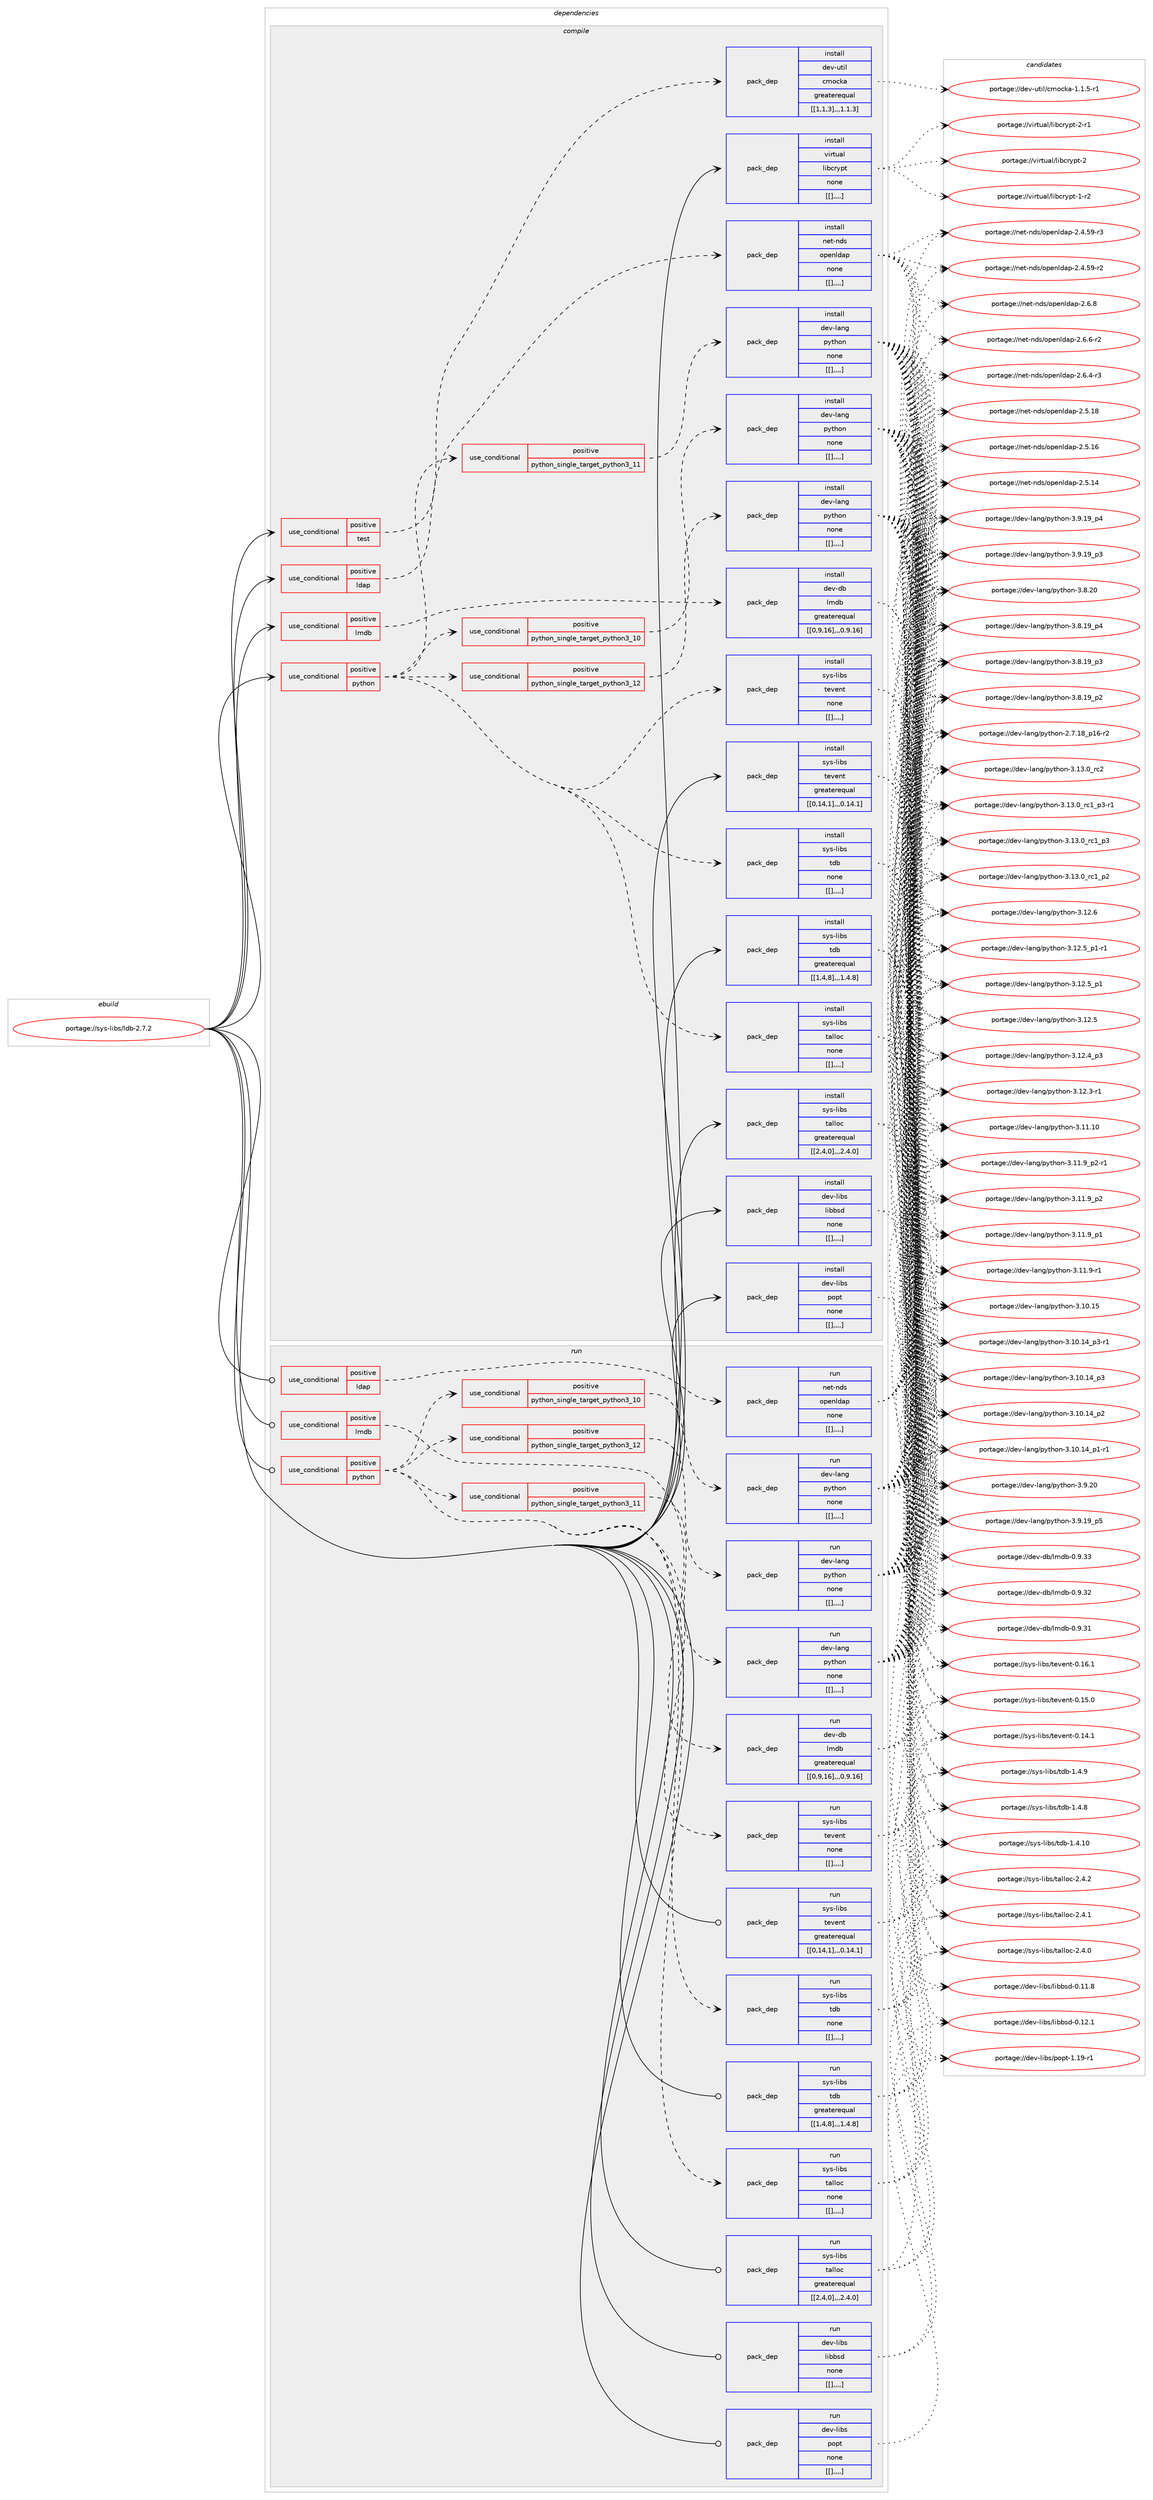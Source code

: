digraph prolog {

# *************
# Graph options
# *************

newrank=true;
concentrate=true;
compound=true;
graph [rankdir=LR,fontname=Helvetica,fontsize=10,ranksep=1.5];#, ranksep=2.5, nodesep=0.2];
edge  [arrowhead=vee];
node  [fontname=Helvetica,fontsize=10];

# **********
# The ebuild
# **********

subgraph cluster_leftcol {
color=gray;
label=<<i>ebuild</i>>;
id [label="portage://sys-libs/ldb-2.7.2", color=red, width=4, href="../sys-libs/ldb-2.7.2.svg"];
}

# ****************
# The dependencies
# ****************

subgraph cluster_midcol {
color=gray;
label=<<i>dependencies</i>>;
subgraph cluster_compile {
fillcolor="#eeeeee";
style=filled;
label=<<i>compile</i>>;
subgraph cond122046 {
dependency458699 [label=<<TABLE BORDER="0" CELLBORDER="1" CELLSPACING="0" CELLPADDING="4"><TR><TD ROWSPAN="3" CELLPADDING="10">use_conditional</TD></TR><TR><TD>positive</TD></TR><TR><TD>ldap</TD></TR></TABLE>>, shape=none, color=red];
subgraph pack333533 {
dependency458700 [label=<<TABLE BORDER="0" CELLBORDER="1" CELLSPACING="0" CELLPADDING="4" WIDTH="220"><TR><TD ROWSPAN="6" CELLPADDING="30">pack_dep</TD></TR><TR><TD WIDTH="110">install</TD></TR><TR><TD>net-nds</TD></TR><TR><TD>openldap</TD></TR><TR><TD>none</TD></TR><TR><TD>[[],,,,]</TD></TR></TABLE>>, shape=none, color=blue];
}
dependency458699:e -> dependency458700:w [weight=20,style="dashed",arrowhead="vee"];
}
id:e -> dependency458699:w [weight=20,style="solid",arrowhead="vee"];
subgraph cond122047 {
dependency458701 [label=<<TABLE BORDER="0" CELLBORDER="1" CELLSPACING="0" CELLPADDING="4"><TR><TD ROWSPAN="3" CELLPADDING="10">use_conditional</TD></TR><TR><TD>positive</TD></TR><TR><TD>lmdb</TD></TR></TABLE>>, shape=none, color=red];
subgraph pack333534 {
dependency458702 [label=<<TABLE BORDER="0" CELLBORDER="1" CELLSPACING="0" CELLPADDING="4" WIDTH="220"><TR><TD ROWSPAN="6" CELLPADDING="30">pack_dep</TD></TR><TR><TD WIDTH="110">install</TD></TR><TR><TD>dev-db</TD></TR><TR><TD>lmdb</TD></TR><TR><TD>greaterequal</TD></TR><TR><TD>[[0,9,16],,,0.9.16]</TD></TR></TABLE>>, shape=none, color=blue];
}
dependency458701:e -> dependency458702:w [weight=20,style="dashed",arrowhead="vee"];
}
id:e -> dependency458701:w [weight=20,style="solid",arrowhead="vee"];
subgraph cond122048 {
dependency458703 [label=<<TABLE BORDER="0" CELLBORDER="1" CELLSPACING="0" CELLPADDING="4"><TR><TD ROWSPAN="3" CELLPADDING="10">use_conditional</TD></TR><TR><TD>positive</TD></TR><TR><TD>python</TD></TR></TABLE>>, shape=none, color=red];
subgraph cond122049 {
dependency458704 [label=<<TABLE BORDER="0" CELLBORDER="1" CELLSPACING="0" CELLPADDING="4"><TR><TD ROWSPAN="3" CELLPADDING="10">use_conditional</TD></TR><TR><TD>positive</TD></TR><TR><TD>python_single_target_python3_10</TD></TR></TABLE>>, shape=none, color=red];
subgraph pack333535 {
dependency458705 [label=<<TABLE BORDER="0" CELLBORDER="1" CELLSPACING="0" CELLPADDING="4" WIDTH="220"><TR><TD ROWSPAN="6" CELLPADDING="30">pack_dep</TD></TR><TR><TD WIDTH="110">install</TD></TR><TR><TD>dev-lang</TD></TR><TR><TD>python</TD></TR><TR><TD>none</TD></TR><TR><TD>[[],,,,]</TD></TR></TABLE>>, shape=none, color=blue];
}
dependency458704:e -> dependency458705:w [weight=20,style="dashed",arrowhead="vee"];
}
dependency458703:e -> dependency458704:w [weight=20,style="dashed",arrowhead="vee"];
subgraph cond122050 {
dependency458706 [label=<<TABLE BORDER="0" CELLBORDER="1" CELLSPACING="0" CELLPADDING="4"><TR><TD ROWSPAN="3" CELLPADDING="10">use_conditional</TD></TR><TR><TD>positive</TD></TR><TR><TD>python_single_target_python3_11</TD></TR></TABLE>>, shape=none, color=red];
subgraph pack333536 {
dependency458707 [label=<<TABLE BORDER="0" CELLBORDER="1" CELLSPACING="0" CELLPADDING="4" WIDTH="220"><TR><TD ROWSPAN="6" CELLPADDING="30">pack_dep</TD></TR><TR><TD WIDTH="110">install</TD></TR><TR><TD>dev-lang</TD></TR><TR><TD>python</TD></TR><TR><TD>none</TD></TR><TR><TD>[[],,,,]</TD></TR></TABLE>>, shape=none, color=blue];
}
dependency458706:e -> dependency458707:w [weight=20,style="dashed",arrowhead="vee"];
}
dependency458703:e -> dependency458706:w [weight=20,style="dashed",arrowhead="vee"];
subgraph cond122051 {
dependency458708 [label=<<TABLE BORDER="0" CELLBORDER="1" CELLSPACING="0" CELLPADDING="4"><TR><TD ROWSPAN="3" CELLPADDING="10">use_conditional</TD></TR><TR><TD>positive</TD></TR><TR><TD>python_single_target_python3_12</TD></TR></TABLE>>, shape=none, color=red];
subgraph pack333537 {
dependency458709 [label=<<TABLE BORDER="0" CELLBORDER="1" CELLSPACING="0" CELLPADDING="4" WIDTH="220"><TR><TD ROWSPAN="6" CELLPADDING="30">pack_dep</TD></TR><TR><TD WIDTH="110">install</TD></TR><TR><TD>dev-lang</TD></TR><TR><TD>python</TD></TR><TR><TD>none</TD></TR><TR><TD>[[],,,,]</TD></TR></TABLE>>, shape=none, color=blue];
}
dependency458708:e -> dependency458709:w [weight=20,style="dashed",arrowhead="vee"];
}
dependency458703:e -> dependency458708:w [weight=20,style="dashed",arrowhead="vee"];
subgraph pack333538 {
dependency458710 [label=<<TABLE BORDER="0" CELLBORDER="1" CELLSPACING="0" CELLPADDING="4" WIDTH="220"><TR><TD ROWSPAN="6" CELLPADDING="30">pack_dep</TD></TR><TR><TD WIDTH="110">install</TD></TR><TR><TD>sys-libs</TD></TR><TR><TD>talloc</TD></TR><TR><TD>none</TD></TR><TR><TD>[[],,,,]</TD></TR></TABLE>>, shape=none, color=blue];
}
dependency458703:e -> dependency458710:w [weight=20,style="dashed",arrowhead="vee"];
subgraph pack333539 {
dependency458711 [label=<<TABLE BORDER="0" CELLBORDER="1" CELLSPACING="0" CELLPADDING="4" WIDTH="220"><TR><TD ROWSPAN="6" CELLPADDING="30">pack_dep</TD></TR><TR><TD WIDTH="110">install</TD></TR><TR><TD>sys-libs</TD></TR><TR><TD>tdb</TD></TR><TR><TD>none</TD></TR><TR><TD>[[],,,,]</TD></TR></TABLE>>, shape=none, color=blue];
}
dependency458703:e -> dependency458711:w [weight=20,style="dashed",arrowhead="vee"];
subgraph pack333540 {
dependency458712 [label=<<TABLE BORDER="0" CELLBORDER="1" CELLSPACING="0" CELLPADDING="4" WIDTH="220"><TR><TD ROWSPAN="6" CELLPADDING="30">pack_dep</TD></TR><TR><TD WIDTH="110">install</TD></TR><TR><TD>sys-libs</TD></TR><TR><TD>tevent</TD></TR><TR><TD>none</TD></TR><TR><TD>[[],,,,]</TD></TR></TABLE>>, shape=none, color=blue];
}
dependency458703:e -> dependency458712:w [weight=20,style="dashed",arrowhead="vee"];
}
id:e -> dependency458703:w [weight=20,style="solid",arrowhead="vee"];
subgraph cond122052 {
dependency458713 [label=<<TABLE BORDER="0" CELLBORDER="1" CELLSPACING="0" CELLPADDING="4"><TR><TD ROWSPAN="3" CELLPADDING="10">use_conditional</TD></TR><TR><TD>positive</TD></TR><TR><TD>test</TD></TR></TABLE>>, shape=none, color=red];
subgraph pack333541 {
dependency458714 [label=<<TABLE BORDER="0" CELLBORDER="1" CELLSPACING="0" CELLPADDING="4" WIDTH="220"><TR><TD ROWSPAN="6" CELLPADDING="30">pack_dep</TD></TR><TR><TD WIDTH="110">install</TD></TR><TR><TD>dev-util</TD></TR><TR><TD>cmocka</TD></TR><TR><TD>greaterequal</TD></TR><TR><TD>[[1,1,3],,,1.1.3]</TD></TR></TABLE>>, shape=none, color=blue];
}
dependency458713:e -> dependency458714:w [weight=20,style="dashed",arrowhead="vee"];
}
id:e -> dependency458713:w [weight=20,style="solid",arrowhead="vee"];
subgraph pack333542 {
dependency458715 [label=<<TABLE BORDER="0" CELLBORDER="1" CELLSPACING="0" CELLPADDING="4" WIDTH="220"><TR><TD ROWSPAN="6" CELLPADDING="30">pack_dep</TD></TR><TR><TD WIDTH="110">install</TD></TR><TR><TD>dev-libs</TD></TR><TR><TD>libbsd</TD></TR><TR><TD>none</TD></TR><TR><TD>[[],,,,]</TD></TR></TABLE>>, shape=none, color=blue];
}
id:e -> dependency458715:w [weight=20,style="solid",arrowhead="vee"];
subgraph pack333543 {
dependency458716 [label=<<TABLE BORDER="0" CELLBORDER="1" CELLSPACING="0" CELLPADDING="4" WIDTH="220"><TR><TD ROWSPAN="6" CELLPADDING="30">pack_dep</TD></TR><TR><TD WIDTH="110">install</TD></TR><TR><TD>dev-libs</TD></TR><TR><TD>popt</TD></TR><TR><TD>none</TD></TR><TR><TD>[[],,,,]</TD></TR></TABLE>>, shape=none, color=blue];
}
id:e -> dependency458716:w [weight=20,style="solid",arrowhead="vee"];
subgraph pack333544 {
dependency458717 [label=<<TABLE BORDER="0" CELLBORDER="1" CELLSPACING="0" CELLPADDING="4" WIDTH="220"><TR><TD ROWSPAN="6" CELLPADDING="30">pack_dep</TD></TR><TR><TD WIDTH="110">install</TD></TR><TR><TD>sys-libs</TD></TR><TR><TD>talloc</TD></TR><TR><TD>greaterequal</TD></TR><TR><TD>[[2,4,0],,,2.4.0]</TD></TR></TABLE>>, shape=none, color=blue];
}
id:e -> dependency458717:w [weight=20,style="solid",arrowhead="vee"];
subgraph pack333545 {
dependency458718 [label=<<TABLE BORDER="0" CELLBORDER="1" CELLSPACING="0" CELLPADDING="4" WIDTH="220"><TR><TD ROWSPAN="6" CELLPADDING="30">pack_dep</TD></TR><TR><TD WIDTH="110">install</TD></TR><TR><TD>sys-libs</TD></TR><TR><TD>tdb</TD></TR><TR><TD>greaterequal</TD></TR><TR><TD>[[1,4,8],,,1.4.8]</TD></TR></TABLE>>, shape=none, color=blue];
}
id:e -> dependency458718:w [weight=20,style="solid",arrowhead="vee"];
subgraph pack333546 {
dependency458719 [label=<<TABLE BORDER="0" CELLBORDER="1" CELLSPACING="0" CELLPADDING="4" WIDTH="220"><TR><TD ROWSPAN="6" CELLPADDING="30">pack_dep</TD></TR><TR><TD WIDTH="110">install</TD></TR><TR><TD>sys-libs</TD></TR><TR><TD>tevent</TD></TR><TR><TD>greaterequal</TD></TR><TR><TD>[[0,14,1],,,0.14.1]</TD></TR></TABLE>>, shape=none, color=blue];
}
id:e -> dependency458719:w [weight=20,style="solid",arrowhead="vee"];
subgraph pack333547 {
dependency458720 [label=<<TABLE BORDER="0" CELLBORDER="1" CELLSPACING="0" CELLPADDING="4" WIDTH="220"><TR><TD ROWSPAN="6" CELLPADDING="30">pack_dep</TD></TR><TR><TD WIDTH="110">install</TD></TR><TR><TD>virtual</TD></TR><TR><TD>libcrypt</TD></TR><TR><TD>none</TD></TR><TR><TD>[[],,,,]</TD></TR></TABLE>>, shape=none, color=blue];
}
id:e -> dependency458720:w [weight=20,style="solid",arrowhead="vee"];
}
subgraph cluster_compileandrun {
fillcolor="#eeeeee";
style=filled;
label=<<i>compile and run</i>>;
}
subgraph cluster_run {
fillcolor="#eeeeee";
style=filled;
label=<<i>run</i>>;
subgraph cond122053 {
dependency458721 [label=<<TABLE BORDER="0" CELLBORDER="1" CELLSPACING="0" CELLPADDING="4"><TR><TD ROWSPAN="3" CELLPADDING="10">use_conditional</TD></TR><TR><TD>positive</TD></TR><TR><TD>ldap</TD></TR></TABLE>>, shape=none, color=red];
subgraph pack333548 {
dependency458722 [label=<<TABLE BORDER="0" CELLBORDER="1" CELLSPACING="0" CELLPADDING="4" WIDTH="220"><TR><TD ROWSPAN="6" CELLPADDING="30">pack_dep</TD></TR><TR><TD WIDTH="110">run</TD></TR><TR><TD>net-nds</TD></TR><TR><TD>openldap</TD></TR><TR><TD>none</TD></TR><TR><TD>[[],,,,]</TD></TR></TABLE>>, shape=none, color=blue];
}
dependency458721:e -> dependency458722:w [weight=20,style="dashed",arrowhead="vee"];
}
id:e -> dependency458721:w [weight=20,style="solid",arrowhead="odot"];
subgraph cond122054 {
dependency458723 [label=<<TABLE BORDER="0" CELLBORDER="1" CELLSPACING="0" CELLPADDING="4"><TR><TD ROWSPAN="3" CELLPADDING="10">use_conditional</TD></TR><TR><TD>positive</TD></TR><TR><TD>lmdb</TD></TR></TABLE>>, shape=none, color=red];
subgraph pack333549 {
dependency458724 [label=<<TABLE BORDER="0" CELLBORDER="1" CELLSPACING="0" CELLPADDING="4" WIDTH="220"><TR><TD ROWSPAN="6" CELLPADDING="30">pack_dep</TD></TR><TR><TD WIDTH="110">run</TD></TR><TR><TD>dev-db</TD></TR><TR><TD>lmdb</TD></TR><TR><TD>greaterequal</TD></TR><TR><TD>[[0,9,16],,,0.9.16]</TD></TR></TABLE>>, shape=none, color=blue];
}
dependency458723:e -> dependency458724:w [weight=20,style="dashed",arrowhead="vee"];
}
id:e -> dependency458723:w [weight=20,style="solid",arrowhead="odot"];
subgraph cond122055 {
dependency458725 [label=<<TABLE BORDER="0" CELLBORDER="1" CELLSPACING="0" CELLPADDING="4"><TR><TD ROWSPAN="3" CELLPADDING="10">use_conditional</TD></TR><TR><TD>positive</TD></TR><TR><TD>python</TD></TR></TABLE>>, shape=none, color=red];
subgraph cond122056 {
dependency458726 [label=<<TABLE BORDER="0" CELLBORDER="1" CELLSPACING="0" CELLPADDING="4"><TR><TD ROWSPAN="3" CELLPADDING="10">use_conditional</TD></TR><TR><TD>positive</TD></TR><TR><TD>python_single_target_python3_10</TD></TR></TABLE>>, shape=none, color=red];
subgraph pack333550 {
dependency458727 [label=<<TABLE BORDER="0" CELLBORDER="1" CELLSPACING="0" CELLPADDING="4" WIDTH="220"><TR><TD ROWSPAN="6" CELLPADDING="30">pack_dep</TD></TR><TR><TD WIDTH="110">run</TD></TR><TR><TD>dev-lang</TD></TR><TR><TD>python</TD></TR><TR><TD>none</TD></TR><TR><TD>[[],,,,]</TD></TR></TABLE>>, shape=none, color=blue];
}
dependency458726:e -> dependency458727:w [weight=20,style="dashed",arrowhead="vee"];
}
dependency458725:e -> dependency458726:w [weight=20,style="dashed",arrowhead="vee"];
subgraph cond122057 {
dependency458728 [label=<<TABLE BORDER="0" CELLBORDER="1" CELLSPACING="0" CELLPADDING="4"><TR><TD ROWSPAN="3" CELLPADDING="10">use_conditional</TD></TR><TR><TD>positive</TD></TR><TR><TD>python_single_target_python3_11</TD></TR></TABLE>>, shape=none, color=red];
subgraph pack333551 {
dependency458729 [label=<<TABLE BORDER="0" CELLBORDER="1" CELLSPACING="0" CELLPADDING="4" WIDTH="220"><TR><TD ROWSPAN="6" CELLPADDING="30">pack_dep</TD></TR><TR><TD WIDTH="110">run</TD></TR><TR><TD>dev-lang</TD></TR><TR><TD>python</TD></TR><TR><TD>none</TD></TR><TR><TD>[[],,,,]</TD></TR></TABLE>>, shape=none, color=blue];
}
dependency458728:e -> dependency458729:w [weight=20,style="dashed",arrowhead="vee"];
}
dependency458725:e -> dependency458728:w [weight=20,style="dashed",arrowhead="vee"];
subgraph cond122058 {
dependency458730 [label=<<TABLE BORDER="0" CELLBORDER="1" CELLSPACING="0" CELLPADDING="4"><TR><TD ROWSPAN="3" CELLPADDING="10">use_conditional</TD></TR><TR><TD>positive</TD></TR><TR><TD>python_single_target_python3_12</TD></TR></TABLE>>, shape=none, color=red];
subgraph pack333552 {
dependency458731 [label=<<TABLE BORDER="0" CELLBORDER="1" CELLSPACING="0" CELLPADDING="4" WIDTH="220"><TR><TD ROWSPAN="6" CELLPADDING="30">pack_dep</TD></TR><TR><TD WIDTH="110">run</TD></TR><TR><TD>dev-lang</TD></TR><TR><TD>python</TD></TR><TR><TD>none</TD></TR><TR><TD>[[],,,,]</TD></TR></TABLE>>, shape=none, color=blue];
}
dependency458730:e -> dependency458731:w [weight=20,style="dashed",arrowhead="vee"];
}
dependency458725:e -> dependency458730:w [weight=20,style="dashed",arrowhead="vee"];
subgraph pack333553 {
dependency458732 [label=<<TABLE BORDER="0" CELLBORDER="1" CELLSPACING="0" CELLPADDING="4" WIDTH="220"><TR><TD ROWSPAN="6" CELLPADDING="30">pack_dep</TD></TR><TR><TD WIDTH="110">run</TD></TR><TR><TD>sys-libs</TD></TR><TR><TD>talloc</TD></TR><TR><TD>none</TD></TR><TR><TD>[[],,,,]</TD></TR></TABLE>>, shape=none, color=blue];
}
dependency458725:e -> dependency458732:w [weight=20,style="dashed",arrowhead="vee"];
subgraph pack333554 {
dependency458733 [label=<<TABLE BORDER="0" CELLBORDER="1" CELLSPACING="0" CELLPADDING="4" WIDTH="220"><TR><TD ROWSPAN="6" CELLPADDING="30">pack_dep</TD></TR><TR><TD WIDTH="110">run</TD></TR><TR><TD>sys-libs</TD></TR><TR><TD>tdb</TD></TR><TR><TD>none</TD></TR><TR><TD>[[],,,,]</TD></TR></TABLE>>, shape=none, color=blue];
}
dependency458725:e -> dependency458733:w [weight=20,style="dashed",arrowhead="vee"];
subgraph pack333555 {
dependency458734 [label=<<TABLE BORDER="0" CELLBORDER="1" CELLSPACING="0" CELLPADDING="4" WIDTH="220"><TR><TD ROWSPAN="6" CELLPADDING="30">pack_dep</TD></TR><TR><TD WIDTH="110">run</TD></TR><TR><TD>sys-libs</TD></TR><TR><TD>tevent</TD></TR><TR><TD>none</TD></TR><TR><TD>[[],,,,]</TD></TR></TABLE>>, shape=none, color=blue];
}
dependency458725:e -> dependency458734:w [weight=20,style="dashed",arrowhead="vee"];
}
id:e -> dependency458725:w [weight=20,style="solid",arrowhead="odot"];
subgraph pack333556 {
dependency458735 [label=<<TABLE BORDER="0" CELLBORDER="1" CELLSPACING="0" CELLPADDING="4" WIDTH="220"><TR><TD ROWSPAN="6" CELLPADDING="30">pack_dep</TD></TR><TR><TD WIDTH="110">run</TD></TR><TR><TD>dev-libs</TD></TR><TR><TD>libbsd</TD></TR><TR><TD>none</TD></TR><TR><TD>[[],,,,]</TD></TR></TABLE>>, shape=none, color=blue];
}
id:e -> dependency458735:w [weight=20,style="solid",arrowhead="odot"];
subgraph pack333557 {
dependency458736 [label=<<TABLE BORDER="0" CELLBORDER="1" CELLSPACING="0" CELLPADDING="4" WIDTH="220"><TR><TD ROWSPAN="6" CELLPADDING="30">pack_dep</TD></TR><TR><TD WIDTH="110">run</TD></TR><TR><TD>dev-libs</TD></TR><TR><TD>popt</TD></TR><TR><TD>none</TD></TR><TR><TD>[[],,,,]</TD></TR></TABLE>>, shape=none, color=blue];
}
id:e -> dependency458736:w [weight=20,style="solid",arrowhead="odot"];
subgraph pack333558 {
dependency458737 [label=<<TABLE BORDER="0" CELLBORDER="1" CELLSPACING="0" CELLPADDING="4" WIDTH="220"><TR><TD ROWSPAN="6" CELLPADDING="30">pack_dep</TD></TR><TR><TD WIDTH="110">run</TD></TR><TR><TD>sys-libs</TD></TR><TR><TD>talloc</TD></TR><TR><TD>greaterequal</TD></TR><TR><TD>[[2,4,0],,,2.4.0]</TD></TR></TABLE>>, shape=none, color=blue];
}
id:e -> dependency458737:w [weight=20,style="solid",arrowhead="odot"];
subgraph pack333559 {
dependency458738 [label=<<TABLE BORDER="0" CELLBORDER="1" CELLSPACING="0" CELLPADDING="4" WIDTH="220"><TR><TD ROWSPAN="6" CELLPADDING="30">pack_dep</TD></TR><TR><TD WIDTH="110">run</TD></TR><TR><TD>sys-libs</TD></TR><TR><TD>tdb</TD></TR><TR><TD>greaterequal</TD></TR><TR><TD>[[1,4,8],,,1.4.8]</TD></TR></TABLE>>, shape=none, color=blue];
}
id:e -> dependency458738:w [weight=20,style="solid",arrowhead="odot"];
subgraph pack333560 {
dependency458739 [label=<<TABLE BORDER="0" CELLBORDER="1" CELLSPACING="0" CELLPADDING="4" WIDTH="220"><TR><TD ROWSPAN="6" CELLPADDING="30">pack_dep</TD></TR><TR><TD WIDTH="110">run</TD></TR><TR><TD>sys-libs</TD></TR><TR><TD>tevent</TD></TR><TR><TD>greaterequal</TD></TR><TR><TD>[[0,14,1],,,0.14.1]</TD></TR></TABLE>>, shape=none, color=blue];
}
id:e -> dependency458739:w [weight=20,style="solid",arrowhead="odot"];
}
}

# **************
# The candidates
# **************

subgraph cluster_choices {
rank=same;
color=gray;
label=<<i>candidates</i>>;

subgraph choice333533 {
color=black;
nodesep=1;
choice110101116451101001154711111210111010810097112455046544656 [label="portage://net-nds/openldap-2.6.8", color=red, width=4,href="../net-nds/openldap-2.6.8.svg"];
choice1101011164511010011547111112101110108100971124550465446544511450 [label="portage://net-nds/openldap-2.6.6-r2", color=red, width=4,href="../net-nds/openldap-2.6.6-r2.svg"];
choice1101011164511010011547111112101110108100971124550465446524511451 [label="portage://net-nds/openldap-2.6.4-r3", color=red, width=4,href="../net-nds/openldap-2.6.4-r3.svg"];
choice11010111645110100115471111121011101081009711245504653464956 [label="portage://net-nds/openldap-2.5.18", color=red, width=4,href="../net-nds/openldap-2.5.18.svg"];
choice11010111645110100115471111121011101081009711245504653464954 [label="portage://net-nds/openldap-2.5.16", color=red, width=4,href="../net-nds/openldap-2.5.16.svg"];
choice11010111645110100115471111121011101081009711245504653464952 [label="portage://net-nds/openldap-2.5.14", color=red, width=4,href="../net-nds/openldap-2.5.14.svg"];
choice110101116451101001154711111210111010810097112455046524653574511451 [label="portage://net-nds/openldap-2.4.59-r3", color=red, width=4,href="../net-nds/openldap-2.4.59-r3.svg"];
choice110101116451101001154711111210111010810097112455046524653574511450 [label="portage://net-nds/openldap-2.4.59-r2", color=red, width=4,href="../net-nds/openldap-2.4.59-r2.svg"];
dependency458700:e -> choice110101116451101001154711111210111010810097112455046544656:w [style=dotted,weight="100"];
dependency458700:e -> choice1101011164511010011547111112101110108100971124550465446544511450:w [style=dotted,weight="100"];
dependency458700:e -> choice1101011164511010011547111112101110108100971124550465446524511451:w [style=dotted,weight="100"];
dependency458700:e -> choice11010111645110100115471111121011101081009711245504653464956:w [style=dotted,weight="100"];
dependency458700:e -> choice11010111645110100115471111121011101081009711245504653464954:w [style=dotted,weight="100"];
dependency458700:e -> choice11010111645110100115471111121011101081009711245504653464952:w [style=dotted,weight="100"];
dependency458700:e -> choice110101116451101001154711111210111010810097112455046524653574511451:w [style=dotted,weight="100"];
dependency458700:e -> choice110101116451101001154711111210111010810097112455046524653574511450:w [style=dotted,weight="100"];
}
subgraph choice333534 {
color=black;
nodesep=1;
choice1001011184510098471081091009845484657465151 [label="portage://dev-db/lmdb-0.9.33", color=red, width=4,href="../dev-db/lmdb-0.9.33.svg"];
choice1001011184510098471081091009845484657465150 [label="portage://dev-db/lmdb-0.9.32", color=red, width=4,href="../dev-db/lmdb-0.9.32.svg"];
choice1001011184510098471081091009845484657465149 [label="portage://dev-db/lmdb-0.9.31", color=red, width=4,href="../dev-db/lmdb-0.9.31.svg"];
dependency458702:e -> choice1001011184510098471081091009845484657465151:w [style=dotted,weight="100"];
dependency458702:e -> choice1001011184510098471081091009845484657465150:w [style=dotted,weight="100"];
dependency458702:e -> choice1001011184510098471081091009845484657465149:w [style=dotted,weight="100"];
}
subgraph choice333535 {
color=black;
nodesep=1;
choice10010111845108971101034711212111610411111045514649514648951149950 [label="portage://dev-lang/python-3.13.0_rc2", color=red, width=4,href="../dev-lang/python-3.13.0_rc2.svg"];
choice1001011184510897110103471121211161041111104551464951464895114994995112514511449 [label="portage://dev-lang/python-3.13.0_rc1_p3-r1", color=red, width=4,href="../dev-lang/python-3.13.0_rc1_p3-r1.svg"];
choice100101118451089711010347112121116104111110455146495146489511499499511251 [label="portage://dev-lang/python-3.13.0_rc1_p3", color=red, width=4,href="../dev-lang/python-3.13.0_rc1_p3.svg"];
choice100101118451089711010347112121116104111110455146495146489511499499511250 [label="portage://dev-lang/python-3.13.0_rc1_p2", color=red, width=4,href="../dev-lang/python-3.13.0_rc1_p2.svg"];
choice10010111845108971101034711212111610411111045514649504654 [label="portage://dev-lang/python-3.12.6", color=red, width=4,href="../dev-lang/python-3.12.6.svg"];
choice1001011184510897110103471121211161041111104551464950465395112494511449 [label="portage://dev-lang/python-3.12.5_p1-r1", color=red, width=4,href="../dev-lang/python-3.12.5_p1-r1.svg"];
choice100101118451089711010347112121116104111110455146495046539511249 [label="portage://dev-lang/python-3.12.5_p1", color=red, width=4,href="../dev-lang/python-3.12.5_p1.svg"];
choice10010111845108971101034711212111610411111045514649504653 [label="portage://dev-lang/python-3.12.5", color=red, width=4,href="../dev-lang/python-3.12.5.svg"];
choice100101118451089711010347112121116104111110455146495046529511251 [label="portage://dev-lang/python-3.12.4_p3", color=red, width=4,href="../dev-lang/python-3.12.4_p3.svg"];
choice100101118451089711010347112121116104111110455146495046514511449 [label="portage://dev-lang/python-3.12.3-r1", color=red, width=4,href="../dev-lang/python-3.12.3-r1.svg"];
choice1001011184510897110103471121211161041111104551464949464948 [label="portage://dev-lang/python-3.11.10", color=red, width=4,href="../dev-lang/python-3.11.10.svg"];
choice1001011184510897110103471121211161041111104551464949465795112504511449 [label="portage://dev-lang/python-3.11.9_p2-r1", color=red, width=4,href="../dev-lang/python-3.11.9_p2-r1.svg"];
choice100101118451089711010347112121116104111110455146494946579511250 [label="portage://dev-lang/python-3.11.9_p2", color=red, width=4,href="../dev-lang/python-3.11.9_p2.svg"];
choice100101118451089711010347112121116104111110455146494946579511249 [label="portage://dev-lang/python-3.11.9_p1", color=red, width=4,href="../dev-lang/python-3.11.9_p1.svg"];
choice100101118451089711010347112121116104111110455146494946574511449 [label="portage://dev-lang/python-3.11.9-r1", color=red, width=4,href="../dev-lang/python-3.11.9-r1.svg"];
choice1001011184510897110103471121211161041111104551464948464953 [label="portage://dev-lang/python-3.10.15", color=red, width=4,href="../dev-lang/python-3.10.15.svg"];
choice100101118451089711010347112121116104111110455146494846495295112514511449 [label="portage://dev-lang/python-3.10.14_p3-r1", color=red, width=4,href="../dev-lang/python-3.10.14_p3-r1.svg"];
choice10010111845108971101034711212111610411111045514649484649529511251 [label="portage://dev-lang/python-3.10.14_p3", color=red, width=4,href="../dev-lang/python-3.10.14_p3.svg"];
choice10010111845108971101034711212111610411111045514649484649529511250 [label="portage://dev-lang/python-3.10.14_p2", color=red, width=4,href="../dev-lang/python-3.10.14_p2.svg"];
choice100101118451089711010347112121116104111110455146494846495295112494511449 [label="portage://dev-lang/python-3.10.14_p1-r1", color=red, width=4,href="../dev-lang/python-3.10.14_p1-r1.svg"];
choice10010111845108971101034711212111610411111045514657465048 [label="portage://dev-lang/python-3.9.20", color=red, width=4,href="../dev-lang/python-3.9.20.svg"];
choice100101118451089711010347112121116104111110455146574649579511253 [label="portage://dev-lang/python-3.9.19_p5", color=red, width=4,href="../dev-lang/python-3.9.19_p5.svg"];
choice100101118451089711010347112121116104111110455146574649579511252 [label="portage://dev-lang/python-3.9.19_p4", color=red, width=4,href="../dev-lang/python-3.9.19_p4.svg"];
choice100101118451089711010347112121116104111110455146574649579511251 [label="portage://dev-lang/python-3.9.19_p3", color=red, width=4,href="../dev-lang/python-3.9.19_p3.svg"];
choice10010111845108971101034711212111610411111045514656465048 [label="portage://dev-lang/python-3.8.20", color=red, width=4,href="../dev-lang/python-3.8.20.svg"];
choice100101118451089711010347112121116104111110455146564649579511252 [label="portage://dev-lang/python-3.8.19_p4", color=red, width=4,href="../dev-lang/python-3.8.19_p4.svg"];
choice100101118451089711010347112121116104111110455146564649579511251 [label="portage://dev-lang/python-3.8.19_p3", color=red, width=4,href="../dev-lang/python-3.8.19_p3.svg"];
choice100101118451089711010347112121116104111110455146564649579511250 [label="portage://dev-lang/python-3.8.19_p2", color=red, width=4,href="../dev-lang/python-3.8.19_p2.svg"];
choice100101118451089711010347112121116104111110455046554649569511249544511450 [label="portage://dev-lang/python-2.7.18_p16-r2", color=red, width=4,href="../dev-lang/python-2.7.18_p16-r2.svg"];
dependency458705:e -> choice10010111845108971101034711212111610411111045514649514648951149950:w [style=dotted,weight="100"];
dependency458705:e -> choice1001011184510897110103471121211161041111104551464951464895114994995112514511449:w [style=dotted,weight="100"];
dependency458705:e -> choice100101118451089711010347112121116104111110455146495146489511499499511251:w [style=dotted,weight="100"];
dependency458705:e -> choice100101118451089711010347112121116104111110455146495146489511499499511250:w [style=dotted,weight="100"];
dependency458705:e -> choice10010111845108971101034711212111610411111045514649504654:w [style=dotted,weight="100"];
dependency458705:e -> choice1001011184510897110103471121211161041111104551464950465395112494511449:w [style=dotted,weight="100"];
dependency458705:e -> choice100101118451089711010347112121116104111110455146495046539511249:w [style=dotted,weight="100"];
dependency458705:e -> choice10010111845108971101034711212111610411111045514649504653:w [style=dotted,weight="100"];
dependency458705:e -> choice100101118451089711010347112121116104111110455146495046529511251:w [style=dotted,weight="100"];
dependency458705:e -> choice100101118451089711010347112121116104111110455146495046514511449:w [style=dotted,weight="100"];
dependency458705:e -> choice1001011184510897110103471121211161041111104551464949464948:w [style=dotted,weight="100"];
dependency458705:e -> choice1001011184510897110103471121211161041111104551464949465795112504511449:w [style=dotted,weight="100"];
dependency458705:e -> choice100101118451089711010347112121116104111110455146494946579511250:w [style=dotted,weight="100"];
dependency458705:e -> choice100101118451089711010347112121116104111110455146494946579511249:w [style=dotted,weight="100"];
dependency458705:e -> choice100101118451089711010347112121116104111110455146494946574511449:w [style=dotted,weight="100"];
dependency458705:e -> choice1001011184510897110103471121211161041111104551464948464953:w [style=dotted,weight="100"];
dependency458705:e -> choice100101118451089711010347112121116104111110455146494846495295112514511449:w [style=dotted,weight="100"];
dependency458705:e -> choice10010111845108971101034711212111610411111045514649484649529511251:w [style=dotted,weight="100"];
dependency458705:e -> choice10010111845108971101034711212111610411111045514649484649529511250:w [style=dotted,weight="100"];
dependency458705:e -> choice100101118451089711010347112121116104111110455146494846495295112494511449:w [style=dotted,weight="100"];
dependency458705:e -> choice10010111845108971101034711212111610411111045514657465048:w [style=dotted,weight="100"];
dependency458705:e -> choice100101118451089711010347112121116104111110455146574649579511253:w [style=dotted,weight="100"];
dependency458705:e -> choice100101118451089711010347112121116104111110455146574649579511252:w [style=dotted,weight="100"];
dependency458705:e -> choice100101118451089711010347112121116104111110455146574649579511251:w [style=dotted,weight="100"];
dependency458705:e -> choice10010111845108971101034711212111610411111045514656465048:w [style=dotted,weight="100"];
dependency458705:e -> choice100101118451089711010347112121116104111110455146564649579511252:w [style=dotted,weight="100"];
dependency458705:e -> choice100101118451089711010347112121116104111110455146564649579511251:w [style=dotted,weight="100"];
dependency458705:e -> choice100101118451089711010347112121116104111110455146564649579511250:w [style=dotted,weight="100"];
dependency458705:e -> choice100101118451089711010347112121116104111110455046554649569511249544511450:w [style=dotted,weight="100"];
}
subgraph choice333536 {
color=black;
nodesep=1;
choice10010111845108971101034711212111610411111045514649514648951149950 [label="portage://dev-lang/python-3.13.0_rc2", color=red, width=4,href="../dev-lang/python-3.13.0_rc2.svg"];
choice1001011184510897110103471121211161041111104551464951464895114994995112514511449 [label="portage://dev-lang/python-3.13.0_rc1_p3-r1", color=red, width=4,href="../dev-lang/python-3.13.0_rc1_p3-r1.svg"];
choice100101118451089711010347112121116104111110455146495146489511499499511251 [label="portage://dev-lang/python-3.13.0_rc1_p3", color=red, width=4,href="../dev-lang/python-3.13.0_rc1_p3.svg"];
choice100101118451089711010347112121116104111110455146495146489511499499511250 [label="portage://dev-lang/python-3.13.0_rc1_p2", color=red, width=4,href="../dev-lang/python-3.13.0_rc1_p2.svg"];
choice10010111845108971101034711212111610411111045514649504654 [label="portage://dev-lang/python-3.12.6", color=red, width=4,href="../dev-lang/python-3.12.6.svg"];
choice1001011184510897110103471121211161041111104551464950465395112494511449 [label="portage://dev-lang/python-3.12.5_p1-r1", color=red, width=4,href="../dev-lang/python-3.12.5_p1-r1.svg"];
choice100101118451089711010347112121116104111110455146495046539511249 [label="portage://dev-lang/python-3.12.5_p1", color=red, width=4,href="../dev-lang/python-3.12.5_p1.svg"];
choice10010111845108971101034711212111610411111045514649504653 [label="portage://dev-lang/python-3.12.5", color=red, width=4,href="../dev-lang/python-3.12.5.svg"];
choice100101118451089711010347112121116104111110455146495046529511251 [label="portage://dev-lang/python-3.12.4_p3", color=red, width=4,href="../dev-lang/python-3.12.4_p3.svg"];
choice100101118451089711010347112121116104111110455146495046514511449 [label="portage://dev-lang/python-3.12.3-r1", color=red, width=4,href="../dev-lang/python-3.12.3-r1.svg"];
choice1001011184510897110103471121211161041111104551464949464948 [label="portage://dev-lang/python-3.11.10", color=red, width=4,href="../dev-lang/python-3.11.10.svg"];
choice1001011184510897110103471121211161041111104551464949465795112504511449 [label="portage://dev-lang/python-3.11.9_p2-r1", color=red, width=4,href="../dev-lang/python-3.11.9_p2-r1.svg"];
choice100101118451089711010347112121116104111110455146494946579511250 [label="portage://dev-lang/python-3.11.9_p2", color=red, width=4,href="../dev-lang/python-3.11.9_p2.svg"];
choice100101118451089711010347112121116104111110455146494946579511249 [label="portage://dev-lang/python-3.11.9_p1", color=red, width=4,href="../dev-lang/python-3.11.9_p1.svg"];
choice100101118451089711010347112121116104111110455146494946574511449 [label="portage://dev-lang/python-3.11.9-r1", color=red, width=4,href="../dev-lang/python-3.11.9-r1.svg"];
choice1001011184510897110103471121211161041111104551464948464953 [label="portage://dev-lang/python-3.10.15", color=red, width=4,href="../dev-lang/python-3.10.15.svg"];
choice100101118451089711010347112121116104111110455146494846495295112514511449 [label="portage://dev-lang/python-3.10.14_p3-r1", color=red, width=4,href="../dev-lang/python-3.10.14_p3-r1.svg"];
choice10010111845108971101034711212111610411111045514649484649529511251 [label="portage://dev-lang/python-3.10.14_p3", color=red, width=4,href="../dev-lang/python-3.10.14_p3.svg"];
choice10010111845108971101034711212111610411111045514649484649529511250 [label="portage://dev-lang/python-3.10.14_p2", color=red, width=4,href="../dev-lang/python-3.10.14_p2.svg"];
choice100101118451089711010347112121116104111110455146494846495295112494511449 [label="portage://dev-lang/python-3.10.14_p1-r1", color=red, width=4,href="../dev-lang/python-3.10.14_p1-r1.svg"];
choice10010111845108971101034711212111610411111045514657465048 [label="portage://dev-lang/python-3.9.20", color=red, width=4,href="../dev-lang/python-3.9.20.svg"];
choice100101118451089711010347112121116104111110455146574649579511253 [label="portage://dev-lang/python-3.9.19_p5", color=red, width=4,href="../dev-lang/python-3.9.19_p5.svg"];
choice100101118451089711010347112121116104111110455146574649579511252 [label="portage://dev-lang/python-3.9.19_p4", color=red, width=4,href="../dev-lang/python-3.9.19_p4.svg"];
choice100101118451089711010347112121116104111110455146574649579511251 [label="portage://dev-lang/python-3.9.19_p3", color=red, width=4,href="../dev-lang/python-3.9.19_p3.svg"];
choice10010111845108971101034711212111610411111045514656465048 [label="portage://dev-lang/python-3.8.20", color=red, width=4,href="../dev-lang/python-3.8.20.svg"];
choice100101118451089711010347112121116104111110455146564649579511252 [label="portage://dev-lang/python-3.8.19_p4", color=red, width=4,href="../dev-lang/python-3.8.19_p4.svg"];
choice100101118451089711010347112121116104111110455146564649579511251 [label="portage://dev-lang/python-3.8.19_p3", color=red, width=4,href="../dev-lang/python-3.8.19_p3.svg"];
choice100101118451089711010347112121116104111110455146564649579511250 [label="portage://dev-lang/python-3.8.19_p2", color=red, width=4,href="../dev-lang/python-3.8.19_p2.svg"];
choice100101118451089711010347112121116104111110455046554649569511249544511450 [label="portage://dev-lang/python-2.7.18_p16-r2", color=red, width=4,href="../dev-lang/python-2.7.18_p16-r2.svg"];
dependency458707:e -> choice10010111845108971101034711212111610411111045514649514648951149950:w [style=dotted,weight="100"];
dependency458707:e -> choice1001011184510897110103471121211161041111104551464951464895114994995112514511449:w [style=dotted,weight="100"];
dependency458707:e -> choice100101118451089711010347112121116104111110455146495146489511499499511251:w [style=dotted,weight="100"];
dependency458707:e -> choice100101118451089711010347112121116104111110455146495146489511499499511250:w [style=dotted,weight="100"];
dependency458707:e -> choice10010111845108971101034711212111610411111045514649504654:w [style=dotted,weight="100"];
dependency458707:e -> choice1001011184510897110103471121211161041111104551464950465395112494511449:w [style=dotted,weight="100"];
dependency458707:e -> choice100101118451089711010347112121116104111110455146495046539511249:w [style=dotted,weight="100"];
dependency458707:e -> choice10010111845108971101034711212111610411111045514649504653:w [style=dotted,weight="100"];
dependency458707:e -> choice100101118451089711010347112121116104111110455146495046529511251:w [style=dotted,weight="100"];
dependency458707:e -> choice100101118451089711010347112121116104111110455146495046514511449:w [style=dotted,weight="100"];
dependency458707:e -> choice1001011184510897110103471121211161041111104551464949464948:w [style=dotted,weight="100"];
dependency458707:e -> choice1001011184510897110103471121211161041111104551464949465795112504511449:w [style=dotted,weight="100"];
dependency458707:e -> choice100101118451089711010347112121116104111110455146494946579511250:w [style=dotted,weight="100"];
dependency458707:e -> choice100101118451089711010347112121116104111110455146494946579511249:w [style=dotted,weight="100"];
dependency458707:e -> choice100101118451089711010347112121116104111110455146494946574511449:w [style=dotted,weight="100"];
dependency458707:e -> choice1001011184510897110103471121211161041111104551464948464953:w [style=dotted,weight="100"];
dependency458707:e -> choice100101118451089711010347112121116104111110455146494846495295112514511449:w [style=dotted,weight="100"];
dependency458707:e -> choice10010111845108971101034711212111610411111045514649484649529511251:w [style=dotted,weight="100"];
dependency458707:e -> choice10010111845108971101034711212111610411111045514649484649529511250:w [style=dotted,weight="100"];
dependency458707:e -> choice100101118451089711010347112121116104111110455146494846495295112494511449:w [style=dotted,weight="100"];
dependency458707:e -> choice10010111845108971101034711212111610411111045514657465048:w [style=dotted,weight="100"];
dependency458707:e -> choice100101118451089711010347112121116104111110455146574649579511253:w [style=dotted,weight="100"];
dependency458707:e -> choice100101118451089711010347112121116104111110455146574649579511252:w [style=dotted,weight="100"];
dependency458707:e -> choice100101118451089711010347112121116104111110455146574649579511251:w [style=dotted,weight="100"];
dependency458707:e -> choice10010111845108971101034711212111610411111045514656465048:w [style=dotted,weight="100"];
dependency458707:e -> choice100101118451089711010347112121116104111110455146564649579511252:w [style=dotted,weight="100"];
dependency458707:e -> choice100101118451089711010347112121116104111110455146564649579511251:w [style=dotted,weight="100"];
dependency458707:e -> choice100101118451089711010347112121116104111110455146564649579511250:w [style=dotted,weight="100"];
dependency458707:e -> choice100101118451089711010347112121116104111110455046554649569511249544511450:w [style=dotted,weight="100"];
}
subgraph choice333537 {
color=black;
nodesep=1;
choice10010111845108971101034711212111610411111045514649514648951149950 [label="portage://dev-lang/python-3.13.0_rc2", color=red, width=4,href="../dev-lang/python-3.13.0_rc2.svg"];
choice1001011184510897110103471121211161041111104551464951464895114994995112514511449 [label="portage://dev-lang/python-3.13.0_rc1_p3-r1", color=red, width=4,href="../dev-lang/python-3.13.0_rc1_p3-r1.svg"];
choice100101118451089711010347112121116104111110455146495146489511499499511251 [label="portage://dev-lang/python-3.13.0_rc1_p3", color=red, width=4,href="../dev-lang/python-3.13.0_rc1_p3.svg"];
choice100101118451089711010347112121116104111110455146495146489511499499511250 [label="portage://dev-lang/python-3.13.0_rc1_p2", color=red, width=4,href="../dev-lang/python-3.13.0_rc1_p2.svg"];
choice10010111845108971101034711212111610411111045514649504654 [label="portage://dev-lang/python-3.12.6", color=red, width=4,href="../dev-lang/python-3.12.6.svg"];
choice1001011184510897110103471121211161041111104551464950465395112494511449 [label="portage://dev-lang/python-3.12.5_p1-r1", color=red, width=4,href="../dev-lang/python-3.12.5_p1-r1.svg"];
choice100101118451089711010347112121116104111110455146495046539511249 [label="portage://dev-lang/python-3.12.5_p1", color=red, width=4,href="../dev-lang/python-3.12.5_p1.svg"];
choice10010111845108971101034711212111610411111045514649504653 [label="portage://dev-lang/python-3.12.5", color=red, width=4,href="../dev-lang/python-3.12.5.svg"];
choice100101118451089711010347112121116104111110455146495046529511251 [label="portage://dev-lang/python-3.12.4_p3", color=red, width=4,href="../dev-lang/python-3.12.4_p3.svg"];
choice100101118451089711010347112121116104111110455146495046514511449 [label="portage://dev-lang/python-3.12.3-r1", color=red, width=4,href="../dev-lang/python-3.12.3-r1.svg"];
choice1001011184510897110103471121211161041111104551464949464948 [label="portage://dev-lang/python-3.11.10", color=red, width=4,href="../dev-lang/python-3.11.10.svg"];
choice1001011184510897110103471121211161041111104551464949465795112504511449 [label="portage://dev-lang/python-3.11.9_p2-r1", color=red, width=4,href="../dev-lang/python-3.11.9_p2-r1.svg"];
choice100101118451089711010347112121116104111110455146494946579511250 [label="portage://dev-lang/python-3.11.9_p2", color=red, width=4,href="../dev-lang/python-3.11.9_p2.svg"];
choice100101118451089711010347112121116104111110455146494946579511249 [label="portage://dev-lang/python-3.11.9_p1", color=red, width=4,href="../dev-lang/python-3.11.9_p1.svg"];
choice100101118451089711010347112121116104111110455146494946574511449 [label="portage://dev-lang/python-3.11.9-r1", color=red, width=4,href="../dev-lang/python-3.11.9-r1.svg"];
choice1001011184510897110103471121211161041111104551464948464953 [label="portage://dev-lang/python-3.10.15", color=red, width=4,href="../dev-lang/python-3.10.15.svg"];
choice100101118451089711010347112121116104111110455146494846495295112514511449 [label="portage://dev-lang/python-3.10.14_p3-r1", color=red, width=4,href="../dev-lang/python-3.10.14_p3-r1.svg"];
choice10010111845108971101034711212111610411111045514649484649529511251 [label="portage://dev-lang/python-3.10.14_p3", color=red, width=4,href="../dev-lang/python-3.10.14_p3.svg"];
choice10010111845108971101034711212111610411111045514649484649529511250 [label="portage://dev-lang/python-3.10.14_p2", color=red, width=4,href="../dev-lang/python-3.10.14_p2.svg"];
choice100101118451089711010347112121116104111110455146494846495295112494511449 [label="portage://dev-lang/python-3.10.14_p1-r1", color=red, width=4,href="../dev-lang/python-3.10.14_p1-r1.svg"];
choice10010111845108971101034711212111610411111045514657465048 [label="portage://dev-lang/python-3.9.20", color=red, width=4,href="../dev-lang/python-3.9.20.svg"];
choice100101118451089711010347112121116104111110455146574649579511253 [label="portage://dev-lang/python-3.9.19_p5", color=red, width=4,href="../dev-lang/python-3.9.19_p5.svg"];
choice100101118451089711010347112121116104111110455146574649579511252 [label="portage://dev-lang/python-3.9.19_p4", color=red, width=4,href="../dev-lang/python-3.9.19_p4.svg"];
choice100101118451089711010347112121116104111110455146574649579511251 [label="portage://dev-lang/python-3.9.19_p3", color=red, width=4,href="../dev-lang/python-3.9.19_p3.svg"];
choice10010111845108971101034711212111610411111045514656465048 [label="portage://dev-lang/python-3.8.20", color=red, width=4,href="../dev-lang/python-3.8.20.svg"];
choice100101118451089711010347112121116104111110455146564649579511252 [label="portage://dev-lang/python-3.8.19_p4", color=red, width=4,href="../dev-lang/python-3.8.19_p4.svg"];
choice100101118451089711010347112121116104111110455146564649579511251 [label="portage://dev-lang/python-3.8.19_p3", color=red, width=4,href="../dev-lang/python-3.8.19_p3.svg"];
choice100101118451089711010347112121116104111110455146564649579511250 [label="portage://dev-lang/python-3.8.19_p2", color=red, width=4,href="../dev-lang/python-3.8.19_p2.svg"];
choice100101118451089711010347112121116104111110455046554649569511249544511450 [label="portage://dev-lang/python-2.7.18_p16-r2", color=red, width=4,href="../dev-lang/python-2.7.18_p16-r2.svg"];
dependency458709:e -> choice10010111845108971101034711212111610411111045514649514648951149950:w [style=dotted,weight="100"];
dependency458709:e -> choice1001011184510897110103471121211161041111104551464951464895114994995112514511449:w [style=dotted,weight="100"];
dependency458709:e -> choice100101118451089711010347112121116104111110455146495146489511499499511251:w [style=dotted,weight="100"];
dependency458709:e -> choice100101118451089711010347112121116104111110455146495146489511499499511250:w [style=dotted,weight="100"];
dependency458709:e -> choice10010111845108971101034711212111610411111045514649504654:w [style=dotted,weight="100"];
dependency458709:e -> choice1001011184510897110103471121211161041111104551464950465395112494511449:w [style=dotted,weight="100"];
dependency458709:e -> choice100101118451089711010347112121116104111110455146495046539511249:w [style=dotted,weight="100"];
dependency458709:e -> choice10010111845108971101034711212111610411111045514649504653:w [style=dotted,weight="100"];
dependency458709:e -> choice100101118451089711010347112121116104111110455146495046529511251:w [style=dotted,weight="100"];
dependency458709:e -> choice100101118451089711010347112121116104111110455146495046514511449:w [style=dotted,weight="100"];
dependency458709:e -> choice1001011184510897110103471121211161041111104551464949464948:w [style=dotted,weight="100"];
dependency458709:e -> choice1001011184510897110103471121211161041111104551464949465795112504511449:w [style=dotted,weight="100"];
dependency458709:e -> choice100101118451089711010347112121116104111110455146494946579511250:w [style=dotted,weight="100"];
dependency458709:e -> choice100101118451089711010347112121116104111110455146494946579511249:w [style=dotted,weight="100"];
dependency458709:e -> choice100101118451089711010347112121116104111110455146494946574511449:w [style=dotted,weight="100"];
dependency458709:e -> choice1001011184510897110103471121211161041111104551464948464953:w [style=dotted,weight="100"];
dependency458709:e -> choice100101118451089711010347112121116104111110455146494846495295112514511449:w [style=dotted,weight="100"];
dependency458709:e -> choice10010111845108971101034711212111610411111045514649484649529511251:w [style=dotted,weight="100"];
dependency458709:e -> choice10010111845108971101034711212111610411111045514649484649529511250:w [style=dotted,weight="100"];
dependency458709:e -> choice100101118451089711010347112121116104111110455146494846495295112494511449:w [style=dotted,weight="100"];
dependency458709:e -> choice10010111845108971101034711212111610411111045514657465048:w [style=dotted,weight="100"];
dependency458709:e -> choice100101118451089711010347112121116104111110455146574649579511253:w [style=dotted,weight="100"];
dependency458709:e -> choice100101118451089711010347112121116104111110455146574649579511252:w [style=dotted,weight="100"];
dependency458709:e -> choice100101118451089711010347112121116104111110455146574649579511251:w [style=dotted,weight="100"];
dependency458709:e -> choice10010111845108971101034711212111610411111045514656465048:w [style=dotted,weight="100"];
dependency458709:e -> choice100101118451089711010347112121116104111110455146564649579511252:w [style=dotted,weight="100"];
dependency458709:e -> choice100101118451089711010347112121116104111110455146564649579511251:w [style=dotted,weight="100"];
dependency458709:e -> choice100101118451089711010347112121116104111110455146564649579511250:w [style=dotted,weight="100"];
dependency458709:e -> choice100101118451089711010347112121116104111110455046554649569511249544511450:w [style=dotted,weight="100"];
}
subgraph choice333538 {
color=black;
nodesep=1;
choice1151211154510810598115471169710810811199455046524650 [label="portage://sys-libs/talloc-2.4.2", color=red, width=4,href="../sys-libs/talloc-2.4.2.svg"];
choice1151211154510810598115471169710810811199455046524649 [label="portage://sys-libs/talloc-2.4.1", color=red, width=4,href="../sys-libs/talloc-2.4.1.svg"];
choice1151211154510810598115471169710810811199455046524648 [label="portage://sys-libs/talloc-2.4.0", color=red, width=4,href="../sys-libs/talloc-2.4.0.svg"];
dependency458710:e -> choice1151211154510810598115471169710810811199455046524650:w [style=dotted,weight="100"];
dependency458710:e -> choice1151211154510810598115471169710810811199455046524649:w [style=dotted,weight="100"];
dependency458710:e -> choice1151211154510810598115471169710810811199455046524648:w [style=dotted,weight="100"];
}
subgraph choice333539 {
color=black;
nodesep=1;
choice1151211154510810598115471161009845494652464948 [label="portage://sys-libs/tdb-1.4.10", color=red, width=4,href="../sys-libs/tdb-1.4.10.svg"];
choice11512111545108105981154711610098454946524657 [label="portage://sys-libs/tdb-1.4.9", color=red, width=4,href="../sys-libs/tdb-1.4.9.svg"];
choice11512111545108105981154711610098454946524656 [label="portage://sys-libs/tdb-1.4.8", color=red, width=4,href="../sys-libs/tdb-1.4.8.svg"];
dependency458711:e -> choice1151211154510810598115471161009845494652464948:w [style=dotted,weight="100"];
dependency458711:e -> choice11512111545108105981154711610098454946524657:w [style=dotted,weight="100"];
dependency458711:e -> choice11512111545108105981154711610098454946524656:w [style=dotted,weight="100"];
}
subgraph choice333540 {
color=black;
nodesep=1;
choice11512111545108105981154711610111810111011645484649544649 [label="portage://sys-libs/tevent-0.16.1", color=red, width=4,href="../sys-libs/tevent-0.16.1.svg"];
choice11512111545108105981154711610111810111011645484649534648 [label="portage://sys-libs/tevent-0.15.0", color=red, width=4,href="../sys-libs/tevent-0.15.0.svg"];
choice11512111545108105981154711610111810111011645484649524649 [label="portage://sys-libs/tevent-0.14.1", color=red, width=4,href="../sys-libs/tevent-0.14.1.svg"];
dependency458712:e -> choice11512111545108105981154711610111810111011645484649544649:w [style=dotted,weight="100"];
dependency458712:e -> choice11512111545108105981154711610111810111011645484649534648:w [style=dotted,weight="100"];
dependency458712:e -> choice11512111545108105981154711610111810111011645484649524649:w [style=dotted,weight="100"];
}
subgraph choice333541 {
color=black;
nodesep=1;
choice10010111845117116105108479910911199107974549464946534511449 [label="portage://dev-util/cmocka-1.1.5-r1", color=red, width=4,href="../dev-util/cmocka-1.1.5-r1.svg"];
dependency458714:e -> choice10010111845117116105108479910911199107974549464946534511449:w [style=dotted,weight="100"];
}
subgraph choice333542 {
color=black;
nodesep=1;
choice100101118451081059811547108105989811510045484649504649 [label="portage://dev-libs/libbsd-0.12.1", color=red, width=4,href="../dev-libs/libbsd-0.12.1.svg"];
choice100101118451081059811547108105989811510045484649494656 [label="portage://dev-libs/libbsd-0.11.8", color=red, width=4,href="../dev-libs/libbsd-0.11.8.svg"];
dependency458715:e -> choice100101118451081059811547108105989811510045484649504649:w [style=dotted,weight="100"];
dependency458715:e -> choice100101118451081059811547108105989811510045484649494656:w [style=dotted,weight="100"];
}
subgraph choice333543 {
color=black;
nodesep=1;
choice10010111845108105981154711211111211645494649574511449 [label="portage://dev-libs/popt-1.19-r1", color=red, width=4,href="../dev-libs/popt-1.19-r1.svg"];
dependency458716:e -> choice10010111845108105981154711211111211645494649574511449:w [style=dotted,weight="100"];
}
subgraph choice333544 {
color=black;
nodesep=1;
choice1151211154510810598115471169710810811199455046524650 [label="portage://sys-libs/talloc-2.4.2", color=red, width=4,href="../sys-libs/talloc-2.4.2.svg"];
choice1151211154510810598115471169710810811199455046524649 [label="portage://sys-libs/talloc-2.4.1", color=red, width=4,href="../sys-libs/talloc-2.4.1.svg"];
choice1151211154510810598115471169710810811199455046524648 [label="portage://sys-libs/talloc-2.4.0", color=red, width=4,href="../sys-libs/talloc-2.4.0.svg"];
dependency458717:e -> choice1151211154510810598115471169710810811199455046524650:w [style=dotted,weight="100"];
dependency458717:e -> choice1151211154510810598115471169710810811199455046524649:w [style=dotted,weight="100"];
dependency458717:e -> choice1151211154510810598115471169710810811199455046524648:w [style=dotted,weight="100"];
}
subgraph choice333545 {
color=black;
nodesep=1;
choice1151211154510810598115471161009845494652464948 [label="portage://sys-libs/tdb-1.4.10", color=red, width=4,href="../sys-libs/tdb-1.4.10.svg"];
choice11512111545108105981154711610098454946524657 [label="portage://sys-libs/tdb-1.4.9", color=red, width=4,href="../sys-libs/tdb-1.4.9.svg"];
choice11512111545108105981154711610098454946524656 [label="portage://sys-libs/tdb-1.4.8", color=red, width=4,href="../sys-libs/tdb-1.4.8.svg"];
dependency458718:e -> choice1151211154510810598115471161009845494652464948:w [style=dotted,weight="100"];
dependency458718:e -> choice11512111545108105981154711610098454946524657:w [style=dotted,weight="100"];
dependency458718:e -> choice11512111545108105981154711610098454946524656:w [style=dotted,weight="100"];
}
subgraph choice333546 {
color=black;
nodesep=1;
choice11512111545108105981154711610111810111011645484649544649 [label="portage://sys-libs/tevent-0.16.1", color=red, width=4,href="../sys-libs/tevent-0.16.1.svg"];
choice11512111545108105981154711610111810111011645484649534648 [label="portage://sys-libs/tevent-0.15.0", color=red, width=4,href="../sys-libs/tevent-0.15.0.svg"];
choice11512111545108105981154711610111810111011645484649524649 [label="portage://sys-libs/tevent-0.14.1", color=red, width=4,href="../sys-libs/tevent-0.14.1.svg"];
dependency458719:e -> choice11512111545108105981154711610111810111011645484649544649:w [style=dotted,weight="100"];
dependency458719:e -> choice11512111545108105981154711610111810111011645484649534648:w [style=dotted,weight="100"];
dependency458719:e -> choice11512111545108105981154711610111810111011645484649524649:w [style=dotted,weight="100"];
}
subgraph choice333547 {
color=black;
nodesep=1;
choice1181051141161179710847108105989911412111211645504511449 [label="portage://virtual/libcrypt-2-r1", color=red, width=4,href="../virtual/libcrypt-2-r1.svg"];
choice118105114116117971084710810598991141211121164550 [label="portage://virtual/libcrypt-2", color=red, width=4,href="../virtual/libcrypt-2.svg"];
choice1181051141161179710847108105989911412111211645494511450 [label="portage://virtual/libcrypt-1-r2", color=red, width=4,href="../virtual/libcrypt-1-r2.svg"];
dependency458720:e -> choice1181051141161179710847108105989911412111211645504511449:w [style=dotted,weight="100"];
dependency458720:e -> choice118105114116117971084710810598991141211121164550:w [style=dotted,weight="100"];
dependency458720:e -> choice1181051141161179710847108105989911412111211645494511450:w [style=dotted,weight="100"];
}
subgraph choice333548 {
color=black;
nodesep=1;
choice110101116451101001154711111210111010810097112455046544656 [label="portage://net-nds/openldap-2.6.8", color=red, width=4,href="../net-nds/openldap-2.6.8.svg"];
choice1101011164511010011547111112101110108100971124550465446544511450 [label="portage://net-nds/openldap-2.6.6-r2", color=red, width=4,href="../net-nds/openldap-2.6.6-r2.svg"];
choice1101011164511010011547111112101110108100971124550465446524511451 [label="portage://net-nds/openldap-2.6.4-r3", color=red, width=4,href="../net-nds/openldap-2.6.4-r3.svg"];
choice11010111645110100115471111121011101081009711245504653464956 [label="portage://net-nds/openldap-2.5.18", color=red, width=4,href="../net-nds/openldap-2.5.18.svg"];
choice11010111645110100115471111121011101081009711245504653464954 [label="portage://net-nds/openldap-2.5.16", color=red, width=4,href="../net-nds/openldap-2.5.16.svg"];
choice11010111645110100115471111121011101081009711245504653464952 [label="portage://net-nds/openldap-2.5.14", color=red, width=4,href="../net-nds/openldap-2.5.14.svg"];
choice110101116451101001154711111210111010810097112455046524653574511451 [label="portage://net-nds/openldap-2.4.59-r3", color=red, width=4,href="../net-nds/openldap-2.4.59-r3.svg"];
choice110101116451101001154711111210111010810097112455046524653574511450 [label="portage://net-nds/openldap-2.4.59-r2", color=red, width=4,href="../net-nds/openldap-2.4.59-r2.svg"];
dependency458722:e -> choice110101116451101001154711111210111010810097112455046544656:w [style=dotted,weight="100"];
dependency458722:e -> choice1101011164511010011547111112101110108100971124550465446544511450:w [style=dotted,weight="100"];
dependency458722:e -> choice1101011164511010011547111112101110108100971124550465446524511451:w [style=dotted,weight="100"];
dependency458722:e -> choice11010111645110100115471111121011101081009711245504653464956:w [style=dotted,weight="100"];
dependency458722:e -> choice11010111645110100115471111121011101081009711245504653464954:w [style=dotted,weight="100"];
dependency458722:e -> choice11010111645110100115471111121011101081009711245504653464952:w [style=dotted,weight="100"];
dependency458722:e -> choice110101116451101001154711111210111010810097112455046524653574511451:w [style=dotted,weight="100"];
dependency458722:e -> choice110101116451101001154711111210111010810097112455046524653574511450:w [style=dotted,weight="100"];
}
subgraph choice333549 {
color=black;
nodesep=1;
choice1001011184510098471081091009845484657465151 [label="portage://dev-db/lmdb-0.9.33", color=red, width=4,href="../dev-db/lmdb-0.9.33.svg"];
choice1001011184510098471081091009845484657465150 [label="portage://dev-db/lmdb-0.9.32", color=red, width=4,href="../dev-db/lmdb-0.9.32.svg"];
choice1001011184510098471081091009845484657465149 [label="portage://dev-db/lmdb-0.9.31", color=red, width=4,href="../dev-db/lmdb-0.9.31.svg"];
dependency458724:e -> choice1001011184510098471081091009845484657465151:w [style=dotted,weight="100"];
dependency458724:e -> choice1001011184510098471081091009845484657465150:w [style=dotted,weight="100"];
dependency458724:e -> choice1001011184510098471081091009845484657465149:w [style=dotted,weight="100"];
}
subgraph choice333550 {
color=black;
nodesep=1;
choice10010111845108971101034711212111610411111045514649514648951149950 [label="portage://dev-lang/python-3.13.0_rc2", color=red, width=4,href="../dev-lang/python-3.13.0_rc2.svg"];
choice1001011184510897110103471121211161041111104551464951464895114994995112514511449 [label="portage://dev-lang/python-3.13.0_rc1_p3-r1", color=red, width=4,href="../dev-lang/python-3.13.0_rc1_p3-r1.svg"];
choice100101118451089711010347112121116104111110455146495146489511499499511251 [label="portage://dev-lang/python-3.13.0_rc1_p3", color=red, width=4,href="../dev-lang/python-3.13.0_rc1_p3.svg"];
choice100101118451089711010347112121116104111110455146495146489511499499511250 [label="portage://dev-lang/python-3.13.0_rc1_p2", color=red, width=4,href="../dev-lang/python-3.13.0_rc1_p2.svg"];
choice10010111845108971101034711212111610411111045514649504654 [label="portage://dev-lang/python-3.12.6", color=red, width=4,href="../dev-lang/python-3.12.6.svg"];
choice1001011184510897110103471121211161041111104551464950465395112494511449 [label="portage://dev-lang/python-3.12.5_p1-r1", color=red, width=4,href="../dev-lang/python-3.12.5_p1-r1.svg"];
choice100101118451089711010347112121116104111110455146495046539511249 [label="portage://dev-lang/python-3.12.5_p1", color=red, width=4,href="../dev-lang/python-3.12.5_p1.svg"];
choice10010111845108971101034711212111610411111045514649504653 [label="portage://dev-lang/python-3.12.5", color=red, width=4,href="../dev-lang/python-3.12.5.svg"];
choice100101118451089711010347112121116104111110455146495046529511251 [label="portage://dev-lang/python-3.12.4_p3", color=red, width=4,href="../dev-lang/python-3.12.4_p3.svg"];
choice100101118451089711010347112121116104111110455146495046514511449 [label="portage://dev-lang/python-3.12.3-r1", color=red, width=4,href="../dev-lang/python-3.12.3-r1.svg"];
choice1001011184510897110103471121211161041111104551464949464948 [label="portage://dev-lang/python-3.11.10", color=red, width=4,href="../dev-lang/python-3.11.10.svg"];
choice1001011184510897110103471121211161041111104551464949465795112504511449 [label="portage://dev-lang/python-3.11.9_p2-r1", color=red, width=4,href="../dev-lang/python-3.11.9_p2-r1.svg"];
choice100101118451089711010347112121116104111110455146494946579511250 [label="portage://dev-lang/python-3.11.9_p2", color=red, width=4,href="../dev-lang/python-3.11.9_p2.svg"];
choice100101118451089711010347112121116104111110455146494946579511249 [label="portage://dev-lang/python-3.11.9_p1", color=red, width=4,href="../dev-lang/python-3.11.9_p1.svg"];
choice100101118451089711010347112121116104111110455146494946574511449 [label="portage://dev-lang/python-3.11.9-r1", color=red, width=4,href="../dev-lang/python-3.11.9-r1.svg"];
choice1001011184510897110103471121211161041111104551464948464953 [label="portage://dev-lang/python-3.10.15", color=red, width=4,href="../dev-lang/python-3.10.15.svg"];
choice100101118451089711010347112121116104111110455146494846495295112514511449 [label="portage://dev-lang/python-3.10.14_p3-r1", color=red, width=4,href="../dev-lang/python-3.10.14_p3-r1.svg"];
choice10010111845108971101034711212111610411111045514649484649529511251 [label="portage://dev-lang/python-3.10.14_p3", color=red, width=4,href="../dev-lang/python-3.10.14_p3.svg"];
choice10010111845108971101034711212111610411111045514649484649529511250 [label="portage://dev-lang/python-3.10.14_p2", color=red, width=4,href="../dev-lang/python-3.10.14_p2.svg"];
choice100101118451089711010347112121116104111110455146494846495295112494511449 [label="portage://dev-lang/python-3.10.14_p1-r1", color=red, width=4,href="../dev-lang/python-3.10.14_p1-r1.svg"];
choice10010111845108971101034711212111610411111045514657465048 [label="portage://dev-lang/python-3.9.20", color=red, width=4,href="../dev-lang/python-3.9.20.svg"];
choice100101118451089711010347112121116104111110455146574649579511253 [label="portage://dev-lang/python-3.9.19_p5", color=red, width=4,href="../dev-lang/python-3.9.19_p5.svg"];
choice100101118451089711010347112121116104111110455146574649579511252 [label="portage://dev-lang/python-3.9.19_p4", color=red, width=4,href="../dev-lang/python-3.9.19_p4.svg"];
choice100101118451089711010347112121116104111110455146574649579511251 [label="portage://dev-lang/python-3.9.19_p3", color=red, width=4,href="../dev-lang/python-3.9.19_p3.svg"];
choice10010111845108971101034711212111610411111045514656465048 [label="portage://dev-lang/python-3.8.20", color=red, width=4,href="../dev-lang/python-3.8.20.svg"];
choice100101118451089711010347112121116104111110455146564649579511252 [label="portage://dev-lang/python-3.8.19_p4", color=red, width=4,href="../dev-lang/python-3.8.19_p4.svg"];
choice100101118451089711010347112121116104111110455146564649579511251 [label="portage://dev-lang/python-3.8.19_p3", color=red, width=4,href="../dev-lang/python-3.8.19_p3.svg"];
choice100101118451089711010347112121116104111110455146564649579511250 [label="portage://dev-lang/python-3.8.19_p2", color=red, width=4,href="../dev-lang/python-3.8.19_p2.svg"];
choice100101118451089711010347112121116104111110455046554649569511249544511450 [label="portage://dev-lang/python-2.7.18_p16-r2", color=red, width=4,href="../dev-lang/python-2.7.18_p16-r2.svg"];
dependency458727:e -> choice10010111845108971101034711212111610411111045514649514648951149950:w [style=dotted,weight="100"];
dependency458727:e -> choice1001011184510897110103471121211161041111104551464951464895114994995112514511449:w [style=dotted,weight="100"];
dependency458727:e -> choice100101118451089711010347112121116104111110455146495146489511499499511251:w [style=dotted,weight="100"];
dependency458727:e -> choice100101118451089711010347112121116104111110455146495146489511499499511250:w [style=dotted,weight="100"];
dependency458727:e -> choice10010111845108971101034711212111610411111045514649504654:w [style=dotted,weight="100"];
dependency458727:e -> choice1001011184510897110103471121211161041111104551464950465395112494511449:w [style=dotted,weight="100"];
dependency458727:e -> choice100101118451089711010347112121116104111110455146495046539511249:w [style=dotted,weight="100"];
dependency458727:e -> choice10010111845108971101034711212111610411111045514649504653:w [style=dotted,weight="100"];
dependency458727:e -> choice100101118451089711010347112121116104111110455146495046529511251:w [style=dotted,weight="100"];
dependency458727:e -> choice100101118451089711010347112121116104111110455146495046514511449:w [style=dotted,weight="100"];
dependency458727:e -> choice1001011184510897110103471121211161041111104551464949464948:w [style=dotted,weight="100"];
dependency458727:e -> choice1001011184510897110103471121211161041111104551464949465795112504511449:w [style=dotted,weight="100"];
dependency458727:e -> choice100101118451089711010347112121116104111110455146494946579511250:w [style=dotted,weight="100"];
dependency458727:e -> choice100101118451089711010347112121116104111110455146494946579511249:w [style=dotted,weight="100"];
dependency458727:e -> choice100101118451089711010347112121116104111110455146494946574511449:w [style=dotted,weight="100"];
dependency458727:e -> choice1001011184510897110103471121211161041111104551464948464953:w [style=dotted,weight="100"];
dependency458727:e -> choice100101118451089711010347112121116104111110455146494846495295112514511449:w [style=dotted,weight="100"];
dependency458727:e -> choice10010111845108971101034711212111610411111045514649484649529511251:w [style=dotted,weight="100"];
dependency458727:e -> choice10010111845108971101034711212111610411111045514649484649529511250:w [style=dotted,weight="100"];
dependency458727:e -> choice100101118451089711010347112121116104111110455146494846495295112494511449:w [style=dotted,weight="100"];
dependency458727:e -> choice10010111845108971101034711212111610411111045514657465048:w [style=dotted,weight="100"];
dependency458727:e -> choice100101118451089711010347112121116104111110455146574649579511253:w [style=dotted,weight="100"];
dependency458727:e -> choice100101118451089711010347112121116104111110455146574649579511252:w [style=dotted,weight="100"];
dependency458727:e -> choice100101118451089711010347112121116104111110455146574649579511251:w [style=dotted,weight="100"];
dependency458727:e -> choice10010111845108971101034711212111610411111045514656465048:w [style=dotted,weight="100"];
dependency458727:e -> choice100101118451089711010347112121116104111110455146564649579511252:w [style=dotted,weight="100"];
dependency458727:e -> choice100101118451089711010347112121116104111110455146564649579511251:w [style=dotted,weight="100"];
dependency458727:e -> choice100101118451089711010347112121116104111110455146564649579511250:w [style=dotted,weight="100"];
dependency458727:e -> choice100101118451089711010347112121116104111110455046554649569511249544511450:w [style=dotted,weight="100"];
}
subgraph choice333551 {
color=black;
nodesep=1;
choice10010111845108971101034711212111610411111045514649514648951149950 [label="portage://dev-lang/python-3.13.0_rc2", color=red, width=4,href="../dev-lang/python-3.13.0_rc2.svg"];
choice1001011184510897110103471121211161041111104551464951464895114994995112514511449 [label="portage://dev-lang/python-3.13.0_rc1_p3-r1", color=red, width=4,href="../dev-lang/python-3.13.0_rc1_p3-r1.svg"];
choice100101118451089711010347112121116104111110455146495146489511499499511251 [label="portage://dev-lang/python-3.13.0_rc1_p3", color=red, width=4,href="../dev-lang/python-3.13.0_rc1_p3.svg"];
choice100101118451089711010347112121116104111110455146495146489511499499511250 [label="portage://dev-lang/python-3.13.0_rc1_p2", color=red, width=4,href="../dev-lang/python-3.13.0_rc1_p2.svg"];
choice10010111845108971101034711212111610411111045514649504654 [label="portage://dev-lang/python-3.12.6", color=red, width=4,href="../dev-lang/python-3.12.6.svg"];
choice1001011184510897110103471121211161041111104551464950465395112494511449 [label="portage://dev-lang/python-3.12.5_p1-r1", color=red, width=4,href="../dev-lang/python-3.12.5_p1-r1.svg"];
choice100101118451089711010347112121116104111110455146495046539511249 [label="portage://dev-lang/python-3.12.5_p1", color=red, width=4,href="../dev-lang/python-3.12.5_p1.svg"];
choice10010111845108971101034711212111610411111045514649504653 [label="portage://dev-lang/python-3.12.5", color=red, width=4,href="../dev-lang/python-3.12.5.svg"];
choice100101118451089711010347112121116104111110455146495046529511251 [label="portage://dev-lang/python-3.12.4_p3", color=red, width=4,href="../dev-lang/python-3.12.4_p3.svg"];
choice100101118451089711010347112121116104111110455146495046514511449 [label="portage://dev-lang/python-3.12.3-r1", color=red, width=4,href="../dev-lang/python-3.12.3-r1.svg"];
choice1001011184510897110103471121211161041111104551464949464948 [label="portage://dev-lang/python-3.11.10", color=red, width=4,href="../dev-lang/python-3.11.10.svg"];
choice1001011184510897110103471121211161041111104551464949465795112504511449 [label="portage://dev-lang/python-3.11.9_p2-r1", color=red, width=4,href="../dev-lang/python-3.11.9_p2-r1.svg"];
choice100101118451089711010347112121116104111110455146494946579511250 [label="portage://dev-lang/python-3.11.9_p2", color=red, width=4,href="../dev-lang/python-3.11.9_p2.svg"];
choice100101118451089711010347112121116104111110455146494946579511249 [label="portage://dev-lang/python-3.11.9_p1", color=red, width=4,href="../dev-lang/python-3.11.9_p1.svg"];
choice100101118451089711010347112121116104111110455146494946574511449 [label="portage://dev-lang/python-3.11.9-r1", color=red, width=4,href="../dev-lang/python-3.11.9-r1.svg"];
choice1001011184510897110103471121211161041111104551464948464953 [label="portage://dev-lang/python-3.10.15", color=red, width=4,href="../dev-lang/python-3.10.15.svg"];
choice100101118451089711010347112121116104111110455146494846495295112514511449 [label="portage://dev-lang/python-3.10.14_p3-r1", color=red, width=4,href="../dev-lang/python-3.10.14_p3-r1.svg"];
choice10010111845108971101034711212111610411111045514649484649529511251 [label="portage://dev-lang/python-3.10.14_p3", color=red, width=4,href="../dev-lang/python-3.10.14_p3.svg"];
choice10010111845108971101034711212111610411111045514649484649529511250 [label="portage://dev-lang/python-3.10.14_p2", color=red, width=4,href="../dev-lang/python-3.10.14_p2.svg"];
choice100101118451089711010347112121116104111110455146494846495295112494511449 [label="portage://dev-lang/python-3.10.14_p1-r1", color=red, width=4,href="../dev-lang/python-3.10.14_p1-r1.svg"];
choice10010111845108971101034711212111610411111045514657465048 [label="portage://dev-lang/python-3.9.20", color=red, width=4,href="../dev-lang/python-3.9.20.svg"];
choice100101118451089711010347112121116104111110455146574649579511253 [label="portage://dev-lang/python-3.9.19_p5", color=red, width=4,href="../dev-lang/python-3.9.19_p5.svg"];
choice100101118451089711010347112121116104111110455146574649579511252 [label="portage://dev-lang/python-3.9.19_p4", color=red, width=4,href="../dev-lang/python-3.9.19_p4.svg"];
choice100101118451089711010347112121116104111110455146574649579511251 [label="portage://dev-lang/python-3.9.19_p3", color=red, width=4,href="../dev-lang/python-3.9.19_p3.svg"];
choice10010111845108971101034711212111610411111045514656465048 [label="portage://dev-lang/python-3.8.20", color=red, width=4,href="../dev-lang/python-3.8.20.svg"];
choice100101118451089711010347112121116104111110455146564649579511252 [label="portage://dev-lang/python-3.8.19_p4", color=red, width=4,href="../dev-lang/python-3.8.19_p4.svg"];
choice100101118451089711010347112121116104111110455146564649579511251 [label="portage://dev-lang/python-3.8.19_p3", color=red, width=4,href="../dev-lang/python-3.8.19_p3.svg"];
choice100101118451089711010347112121116104111110455146564649579511250 [label="portage://dev-lang/python-3.8.19_p2", color=red, width=4,href="../dev-lang/python-3.8.19_p2.svg"];
choice100101118451089711010347112121116104111110455046554649569511249544511450 [label="portage://dev-lang/python-2.7.18_p16-r2", color=red, width=4,href="../dev-lang/python-2.7.18_p16-r2.svg"];
dependency458729:e -> choice10010111845108971101034711212111610411111045514649514648951149950:w [style=dotted,weight="100"];
dependency458729:e -> choice1001011184510897110103471121211161041111104551464951464895114994995112514511449:w [style=dotted,weight="100"];
dependency458729:e -> choice100101118451089711010347112121116104111110455146495146489511499499511251:w [style=dotted,weight="100"];
dependency458729:e -> choice100101118451089711010347112121116104111110455146495146489511499499511250:w [style=dotted,weight="100"];
dependency458729:e -> choice10010111845108971101034711212111610411111045514649504654:w [style=dotted,weight="100"];
dependency458729:e -> choice1001011184510897110103471121211161041111104551464950465395112494511449:w [style=dotted,weight="100"];
dependency458729:e -> choice100101118451089711010347112121116104111110455146495046539511249:w [style=dotted,weight="100"];
dependency458729:e -> choice10010111845108971101034711212111610411111045514649504653:w [style=dotted,weight="100"];
dependency458729:e -> choice100101118451089711010347112121116104111110455146495046529511251:w [style=dotted,weight="100"];
dependency458729:e -> choice100101118451089711010347112121116104111110455146495046514511449:w [style=dotted,weight="100"];
dependency458729:e -> choice1001011184510897110103471121211161041111104551464949464948:w [style=dotted,weight="100"];
dependency458729:e -> choice1001011184510897110103471121211161041111104551464949465795112504511449:w [style=dotted,weight="100"];
dependency458729:e -> choice100101118451089711010347112121116104111110455146494946579511250:w [style=dotted,weight="100"];
dependency458729:e -> choice100101118451089711010347112121116104111110455146494946579511249:w [style=dotted,weight="100"];
dependency458729:e -> choice100101118451089711010347112121116104111110455146494946574511449:w [style=dotted,weight="100"];
dependency458729:e -> choice1001011184510897110103471121211161041111104551464948464953:w [style=dotted,weight="100"];
dependency458729:e -> choice100101118451089711010347112121116104111110455146494846495295112514511449:w [style=dotted,weight="100"];
dependency458729:e -> choice10010111845108971101034711212111610411111045514649484649529511251:w [style=dotted,weight="100"];
dependency458729:e -> choice10010111845108971101034711212111610411111045514649484649529511250:w [style=dotted,weight="100"];
dependency458729:e -> choice100101118451089711010347112121116104111110455146494846495295112494511449:w [style=dotted,weight="100"];
dependency458729:e -> choice10010111845108971101034711212111610411111045514657465048:w [style=dotted,weight="100"];
dependency458729:e -> choice100101118451089711010347112121116104111110455146574649579511253:w [style=dotted,weight="100"];
dependency458729:e -> choice100101118451089711010347112121116104111110455146574649579511252:w [style=dotted,weight="100"];
dependency458729:e -> choice100101118451089711010347112121116104111110455146574649579511251:w [style=dotted,weight="100"];
dependency458729:e -> choice10010111845108971101034711212111610411111045514656465048:w [style=dotted,weight="100"];
dependency458729:e -> choice100101118451089711010347112121116104111110455146564649579511252:w [style=dotted,weight="100"];
dependency458729:e -> choice100101118451089711010347112121116104111110455146564649579511251:w [style=dotted,weight="100"];
dependency458729:e -> choice100101118451089711010347112121116104111110455146564649579511250:w [style=dotted,weight="100"];
dependency458729:e -> choice100101118451089711010347112121116104111110455046554649569511249544511450:w [style=dotted,weight="100"];
}
subgraph choice333552 {
color=black;
nodesep=1;
choice10010111845108971101034711212111610411111045514649514648951149950 [label="portage://dev-lang/python-3.13.0_rc2", color=red, width=4,href="../dev-lang/python-3.13.0_rc2.svg"];
choice1001011184510897110103471121211161041111104551464951464895114994995112514511449 [label="portage://dev-lang/python-3.13.0_rc1_p3-r1", color=red, width=4,href="../dev-lang/python-3.13.0_rc1_p3-r1.svg"];
choice100101118451089711010347112121116104111110455146495146489511499499511251 [label="portage://dev-lang/python-3.13.0_rc1_p3", color=red, width=4,href="../dev-lang/python-3.13.0_rc1_p3.svg"];
choice100101118451089711010347112121116104111110455146495146489511499499511250 [label="portage://dev-lang/python-3.13.0_rc1_p2", color=red, width=4,href="../dev-lang/python-3.13.0_rc1_p2.svg"];
choice10010111845108971101034711212111610411111045514649504654 [label="portage://dev-lang/python-3.12.6", color=red, width=4,href="../dev-lang/python-3.12.6.svg"];
choice1001011184510897110103471121211161041111104551464950465395112494511449 [label="portage://dev-lang/python-3.12.5_p1-r1", color=red, width=4,href="../dev-lang/python-3.12.5_p1-r1.svg"];
choice100101118451089711010347112121116104111110455146495046539511249 [label="portage://dev-lang/python-3.12.5_p1", color=red, width=4,href="../dev-lang/python-3.12.5_p1.svg"];
choice10010111845108971101034711212111610411111045514649504653 [label="portage://dev-lang/python-3.12.5", color=red, width=4,href="../dev-lang/python-3.12.5.svg"];
choice100101118451089711010347112121116104111110455146495046529511251 [label="portage://dev-lang/python-3.12.4_p3", color=red, width=4,href="../dev-lang/python-3.12.4_p3.svg"];
choice100101118451089711010347112121116104111110455146495046514511449 [label="portage://dev-lang/python-3.12.3-r1", color=red, width=4,href="../dev-lang/python-3.12.3-r1.svg"];
choice1001011184510897110103471121211161041111104551464949464948 [label="portage://dev-lang/python-3.11.10", color=red, width=4,href="../dev-lang/python-3.11.10.svg"];
choice1001011184510897110103471121211161041111104551464949465795112504511449 [label="portage://dev-lang/python-3.11.9_p2-r1", color=red, width=4,href="../dev-lang/python-3.11.9_p2-r1.svg"];
choice100101118451089711010347112121116104111110455146494946579511250 [label="portage://dev-lang/python-3.11.9_p2", color=red, width=4,href="../dev-lang/python-3.11.9_p2.svg"];
choice100101118451089711010347112121116104111110455146494946579511249 [label="portage://dev-lang/python-3.11.9_p1", color=red, width=4,href="../dev-lang/python-3.11.9_p1.svg"];
choice100101118451089711010347112121116104111110455146494946574511449 [label="portage://dev-lang/python-3.11.9-r1", color=red, width=4,href="../dev-lang/python-3.11.9-r1.svg"];
choice1001011184510897110103471121211161041111104551464948464953 [label="portage://dev-lang/python-3.10.15", color=red, width=4,href="../dev-lang/python-3.10.15.svg"];
choice100101118451089711010347112121116104111110455146494846495295112514511449 [label="portage://dev-lang/python-3.10.14_p3-r1", color=red, width=4,href="../dev-lang/python-3.10.14_p3-r1.svg"];
choice10010111845108971101034711212111610411111045514649484649529511251 [label="portage://dev-lang/python-3.10.14_p3", color=red, width=4,href="../dev-lang/python-3.10.14_p3.svg"];
choice10010111845108971101034711212111610411111045514649484649529511250 [label="portage://dev-lang/python-3.10.14_p2", color=red, width=4,href="../dev-lang/python-3.10.14_p2.svg"];
choice100101118451089711010347112121116104111110455146494846495295112494511449 [label="portage://dev-lang/python-3.10.14_p1-r1", color=red, width=4,href="../dev-lang/python-3.10.14_p1-r1.svg"];
choice10010111845108971101034711212111610411111045514657465048 [label="portage://dev-lang/python-3.9.20", color=red, width=4,href="../dev-lang/python-3.9.20.svg"];
choice100101118451089711010347112121116104111110455146574649579511253 [label="portage://dev-lang/python-3.9.19_p5", color=red, width=4,href="../dev-lang/python-3.9.19_p5.svg"];
choice100101118451089711010347112121116104111110455146574649579511252 [label="portage://dev-lang/python-3.9.19_p4", color=red, width=4,href="../dev-lang/python-3.9.19_p4.svg"];
choice100101118451089711010347112121116104111110455146574649579511251 [label="portage://dev-lang/python-3.9.19_p3", color=red, width=4,href="../dev-lang/python-3.9.19_p3.svg"];
choice10010111845108971101034711212111610411111045514656465048 [label="portage://dev-lang/python-3.8.20", color=red, width=4,href="../dev-lang/python-3.8.20.svg"];
choice100101118451089711010347112121116104111110455146564649579511252 [label="portage://dev-lang/python-3.8.19_p4", color=red, width=4,href="../dev-lang/python-3.8.19_p4.svg"];
choice100101118451089711010347112121116104111110455146564649579511251 [label="portage://dev-lang/python-3.8.19_p3", color=red, width=4,href="../dev-lang/python-3.8.19_p3.svg"];
choice100101118451089711010347112121116104111110455146564649579511250 [label="portage://dev-lang/python-3.8.19_p2", color=red, width=4,href="../dev-lang/python-3.8.19_p2.svg"];
choice100101118451089711010347112121116104111110455046554649569511249544511450 [label="portage://dev-lang/python-2.7.18_p16-r2", color=red, width=4,href="../dev-lang/python-2.7.18_p16-r2.svg"];
dependency458731:e -> choice10010111845108971101034711212111610411111045514649514648951149950:w [style=dotted,weight="100"];
dependency458731:e -> choice1001011184510897110103471121211161041111104551464951464895114994995112514511449:w [style=dotted,weight="100"];
dependency458731:e -> choice100101118451089711010347112121116104111110455146495146489511499499511251:w [style=dotted,weight="100"];
dependency458731:e -> choice100101118451089711010347112121116104111110455146495146489511499499511250:w [style=dotted,weight="100"];
dependency458731:e -> choice10010111845108971101034711212111610411111045514649504654:w [style=dotted,weight="100"];
dependency458731:e -> choice1001011184510897110103471121211161041111104551464950465395112494511449:w [style=dotted,weight="100"];
dependency458731:e -> choice100101118451089711010347112121116104111110455146495046539511249:w [style=dotted,weight="100"];
dependency458731:e -> choice10010111845108971101034711212111610411111045514649504653:w [style=dotted,weight="100"];
dependency458731:e -> choice100101118451089711010347112121116104111110455146495046529511251:w [style=dotted,weight="100"];
dependency458731:e -> choice100101118451089711010347112121116104111110455146495046514511449:w [style=dotted,weight="100"];
dependency458731:e -> choice1001011184510897110103471121211161041111104551464949464948:w [style=dotted,weight="100"];
dependency458731:e -> choice1001011184510897110103471121211161041111104551464949465795112504511449:w [style=dotted,weight="100"];
dependency458731:e -> choice100101118451089711010347112121116104111110455146494946579511250:w [style=dotted,weight="100"];
dependency458731:e -> choice100101118451089711010347112121116104111110455146494946579511249:w [style=dotted,weight="100"];
dependency458731:e -> choice100101118451089711010347112121116104111110455146494946574511449:w [style=dotted,weight="100"];
dependency458731:e -> choice1001011184510897110103471121211161041111104551464948464953:w [style=dotted,weight="100"];
dependency458731:e -> choice100101118451089711010347112121116104111110455146494846495295112514511449:w [style=dotted,weight="100"];
dependency458731:e -> choice10010111845108971101034711212111610411111045514649484649529511251:w [style=dotted,weight="100"];
dependency458731:e -> choice10010111845108971101034711212111610411111045514649484649529511250:w [style=dotted,weight="100"];
dependency458731:e -> choice100101118451089711010347112121116104111110455146494846495295112494511449:w [style=dotted,weight="100"];
dependency458731:e -> choice10010111845108971101034711212111610411111045514657465048:w [style=dotted,weight="100"];
dependency458731:e -> choice100101118451089711010347112121116104111110455146574649579511253:w [style=dotted,weight="100"];
dependency458731:e -> choice100101118451089711010347112121116104111110455146574649579511252:w [style=dotted,weight="100"];
dependency458731:e -> choice100101118451089711010347112121116104111110455146574649579511251:w [style=dotted,weight="100"];
dependency458731:e -> choice10010111845108971101034711212111610411111045514656465048:w [style=dotted,weight="100"];
dependency458731:e -> choice100101118451089711010347112121116104111110455146564649579511252:w [style=dotted,weight="100"];
dependency458731:e -> choice100101118451089711010347112121116104111110455146564649579511251:w [style=dotted,weight="100"];
dependency458731:e -> choice100101118451089711010347112121116104111110455146564649579511250:w [style=dotted,weight="100"];
dependency458731:e -> choice100101118451089711010347112121116104111110455046554649569511249544511450:w [style=dotted,weight="100"];
}
subgraph choice333553 {
color=black;
nodesep=1;
choice1151211154510810598115471169710810811199455046524650 [label="portage://sys-libs/talloc-2.4.2", color=red, width=4,href="../sys-libs/talloc-2.4.2.svg"];
choice1151211154510810598115471169710810811199455046524649 [label="portage://sys-libs/talloc-2.4.1", color=red, width=4,href="../sys-libs/talloc-2.4.1.svg"];
choice1151211154510810598115471169710810811199455046524648 [label="portage://sys-libs/talloc-2.4.0", color=red, width=4,href="../sys-libs/talloc-2.4.0.svg"];
dependency458732:e -> choice1151211154510810598115471169710810811199455046524650:w [style=dotted,weight="100"];
dependency458732:e -> choice1151211154510810598115471169710810811199455046524649:w [style=dotted,weight="100"];
dependency458732:e -> choice1151211154510810598115471169710810811199455046524648:w [style=dotted,weight="100"];
}
subgraph choice333554 {
color=black;
nodesep=1;
choice1151211154510810598115471161009845494652464948 [label="portage://sys-libs/tdb-1.4.10", color=red, width=4,href="../sys-libs/tdb-1.4.10.svg"];
choice11512111545108105981154711610098454946524657 [label="portage://sys-libs/tdb-1.4.9", color=red, width=4,href="../sys-libs/tdb-1.4.9.svg"];
choice11512111545108105981154711610098454946524656 [label="portage://sys-libs/tdb-1.4.8", color=red, width=4,href="../sys-libs/tdb-1.4.8.svg"];
dependency458733:e -> choice1151211154510810598115471161009845494652464948:w [style=dotted,weight="100"];
dependency458733:e -> choice11512111545108105981154711610098454946524657:w [style=dotted,weight="100"];
dependency458733:e -> choice11512111545108105981154711610098454946524656:w [style=dotted,weight="100"];
}
subgraph choice333555 {
color=black;
nodesep=1;
choice11512111545108105981154711610111810111011645484649544649 [label="portage://sys-libs/tevent-0.16.1", color=red, width=4,href="../sys-libs/tevent-0.16.1.svg"];
choice11512111545108105981154711610111810111011645484649534648 [label="portage://sys-libs/tevent-0.15.0", color=red, width=4,href="../sys-libs/tevent-0.15.0.svg"];
choice11512111545108105981154711610111810111011645484649524649 [label="portage://sys-libs/tevent-0.14.1", color=red, width=4,href="../sys-libs/tevent-0.14.1.svg"];
dependency458734:e -> choice11512111545108105981154711610111810111011645484649544649:w [style=dotted,weight="100"];
dependency458734:e -> choice11512111545108105981154711610111810111011645484649534648:w [style=dotted,weight="100"];
dependency458734:e -> choice11512111545108105981154711610111810111011645484649524649:w [style=dotted,weight="100"];
}
subgraph choice333556 {
color=black;
nodesep=1;
choice100101118451081059811547108105989811510045484649504649 [label="portage://dev-libs/libbsd-0.12.1", color=red, width=4,href="../dev-libs/libbsd-0.12.1.svg"];
choice100101118451081059811547108105989811510045484649494656 [label="portage://dev-libs/libbsd-0.11.8", color=red, width=4,href="../dev-libs/libbsd-0.11.8.svg"];
dependency458735:e -> choice100101118451081059811547108105989811510045484649504649:w [style=dotted,weight="100"];
dependency458735:e -> choice100101118451081059811547108105989811510045484649494656:w [style=dotted,weight="100"];
}
subgraph choice333557 {
color=black;
nodesep=1;
choice10010111845108105981154711211111211645494649574511449 [label="portage://dev-libs/popt-1.19-r1", color=red, width=4,href="../dev-libs/popt-1.19-r1.svg"];
dependency458736:e -> choice10010111845108105981154711211111211645494649574511449:w [style=dotted,weight="100"];
}
subgraph choice333558 {
color=black;
nodesep=1;
choice1151211154510810598115471169710810811199455046524650 [label="portage://sys-libs/talloc-2.4.2", color=red, width=4,href="../sys-libs/talloc-2.4.2.svg"];
choice1151211154510810598115471169710810811199455046524649 [label="portage://sys-libs/talloc-2.4.1", color=red, width=4,href="../sys-libs/talloc-2.4.1.svg"];
choice1151211154510810598115471169710810811199455046524648 [label="portage://sys-libs/talloc-2.4.0", color=red, width=4,href="../sys-libs/talloc-2.4.0.svg"];
dependency458737:e -> choice1151211154510810598115471169710810811199455046524650:w [style=dotted,weight="100"];
dependency458737:e -> choice1151211154510810598115471169710810811199455046524649:w [style=dotted,weight="100"];
dependency458737:e -> choice1151211154510810598115471169710810811199455046524648:w [style=dotted,weight="100"];
}
subgraph choice333559 {
color=black;
nodesep=1;
choice1151211154510810598115471161009845494652464948 [label="portage://sys-libs/tdb-1.4.10", color=red, width=4,href="../sys-libs/tdb-1.4.10.svg"];
choice11512111545108105981154711610098454946524657 [label="portage://sys-libs/tdb-1.4.9", color=red, width=4,href="../sys-libs/tdb-1.4.9.svg"];
choice11512111545108105981154711610098454946524656 [label="portage://sys-libs/tdb-1.4.8", color=red, width=4,href="../sys-libs/tdb-1.4.8.svg"];
dependency458738:e -> choice1151211154510810598115471161009845494652464948:w [style=dotted,weight="100"];
dependency458738:e -> choice11512111545108105981154711610098454946524657:w [style=dotted,weight="100"];
dependency458738:e -> choice11512111545108105981154711610098454946524656:w [style=dotted,weight="100"];
}
subgraph choice333560 {
color=black;
nodesep=1;
choice11512111545108105981154711610111810111011645484649544649 [label="portage://sys-libs/tevent-0.16.1", color=red, width=4,href="../sys-libs/tevent-0.16.1.svg"];
choice11512111545108105981154711610111810111011645484649534648 [label="portage://sys-libs/tevent-0.15.0", color=red, width=4,href="../sys-libs/tevent-0.15.0.svg"];
choice11512111545108105981154711610111810111011645484649524649 [label="portage://sys-libs/tevent-0.14.1", color=red, width=4,href="../sys-libs/tevent-0.14.1.svg"];
dependency458739:e -> choice11512111545108105981154711610111810111011645484649544649:w [style=dotted,weight="100"];
dependency458739:e -> choice11512111545108105981154711610111810111011645484649534648:w [style=dotted,weight="100"];
dependency458739:e -> choice11512111545108105981154711610111810111011645484649524649:w [style=dotted,weight="100"];
}
}

}
